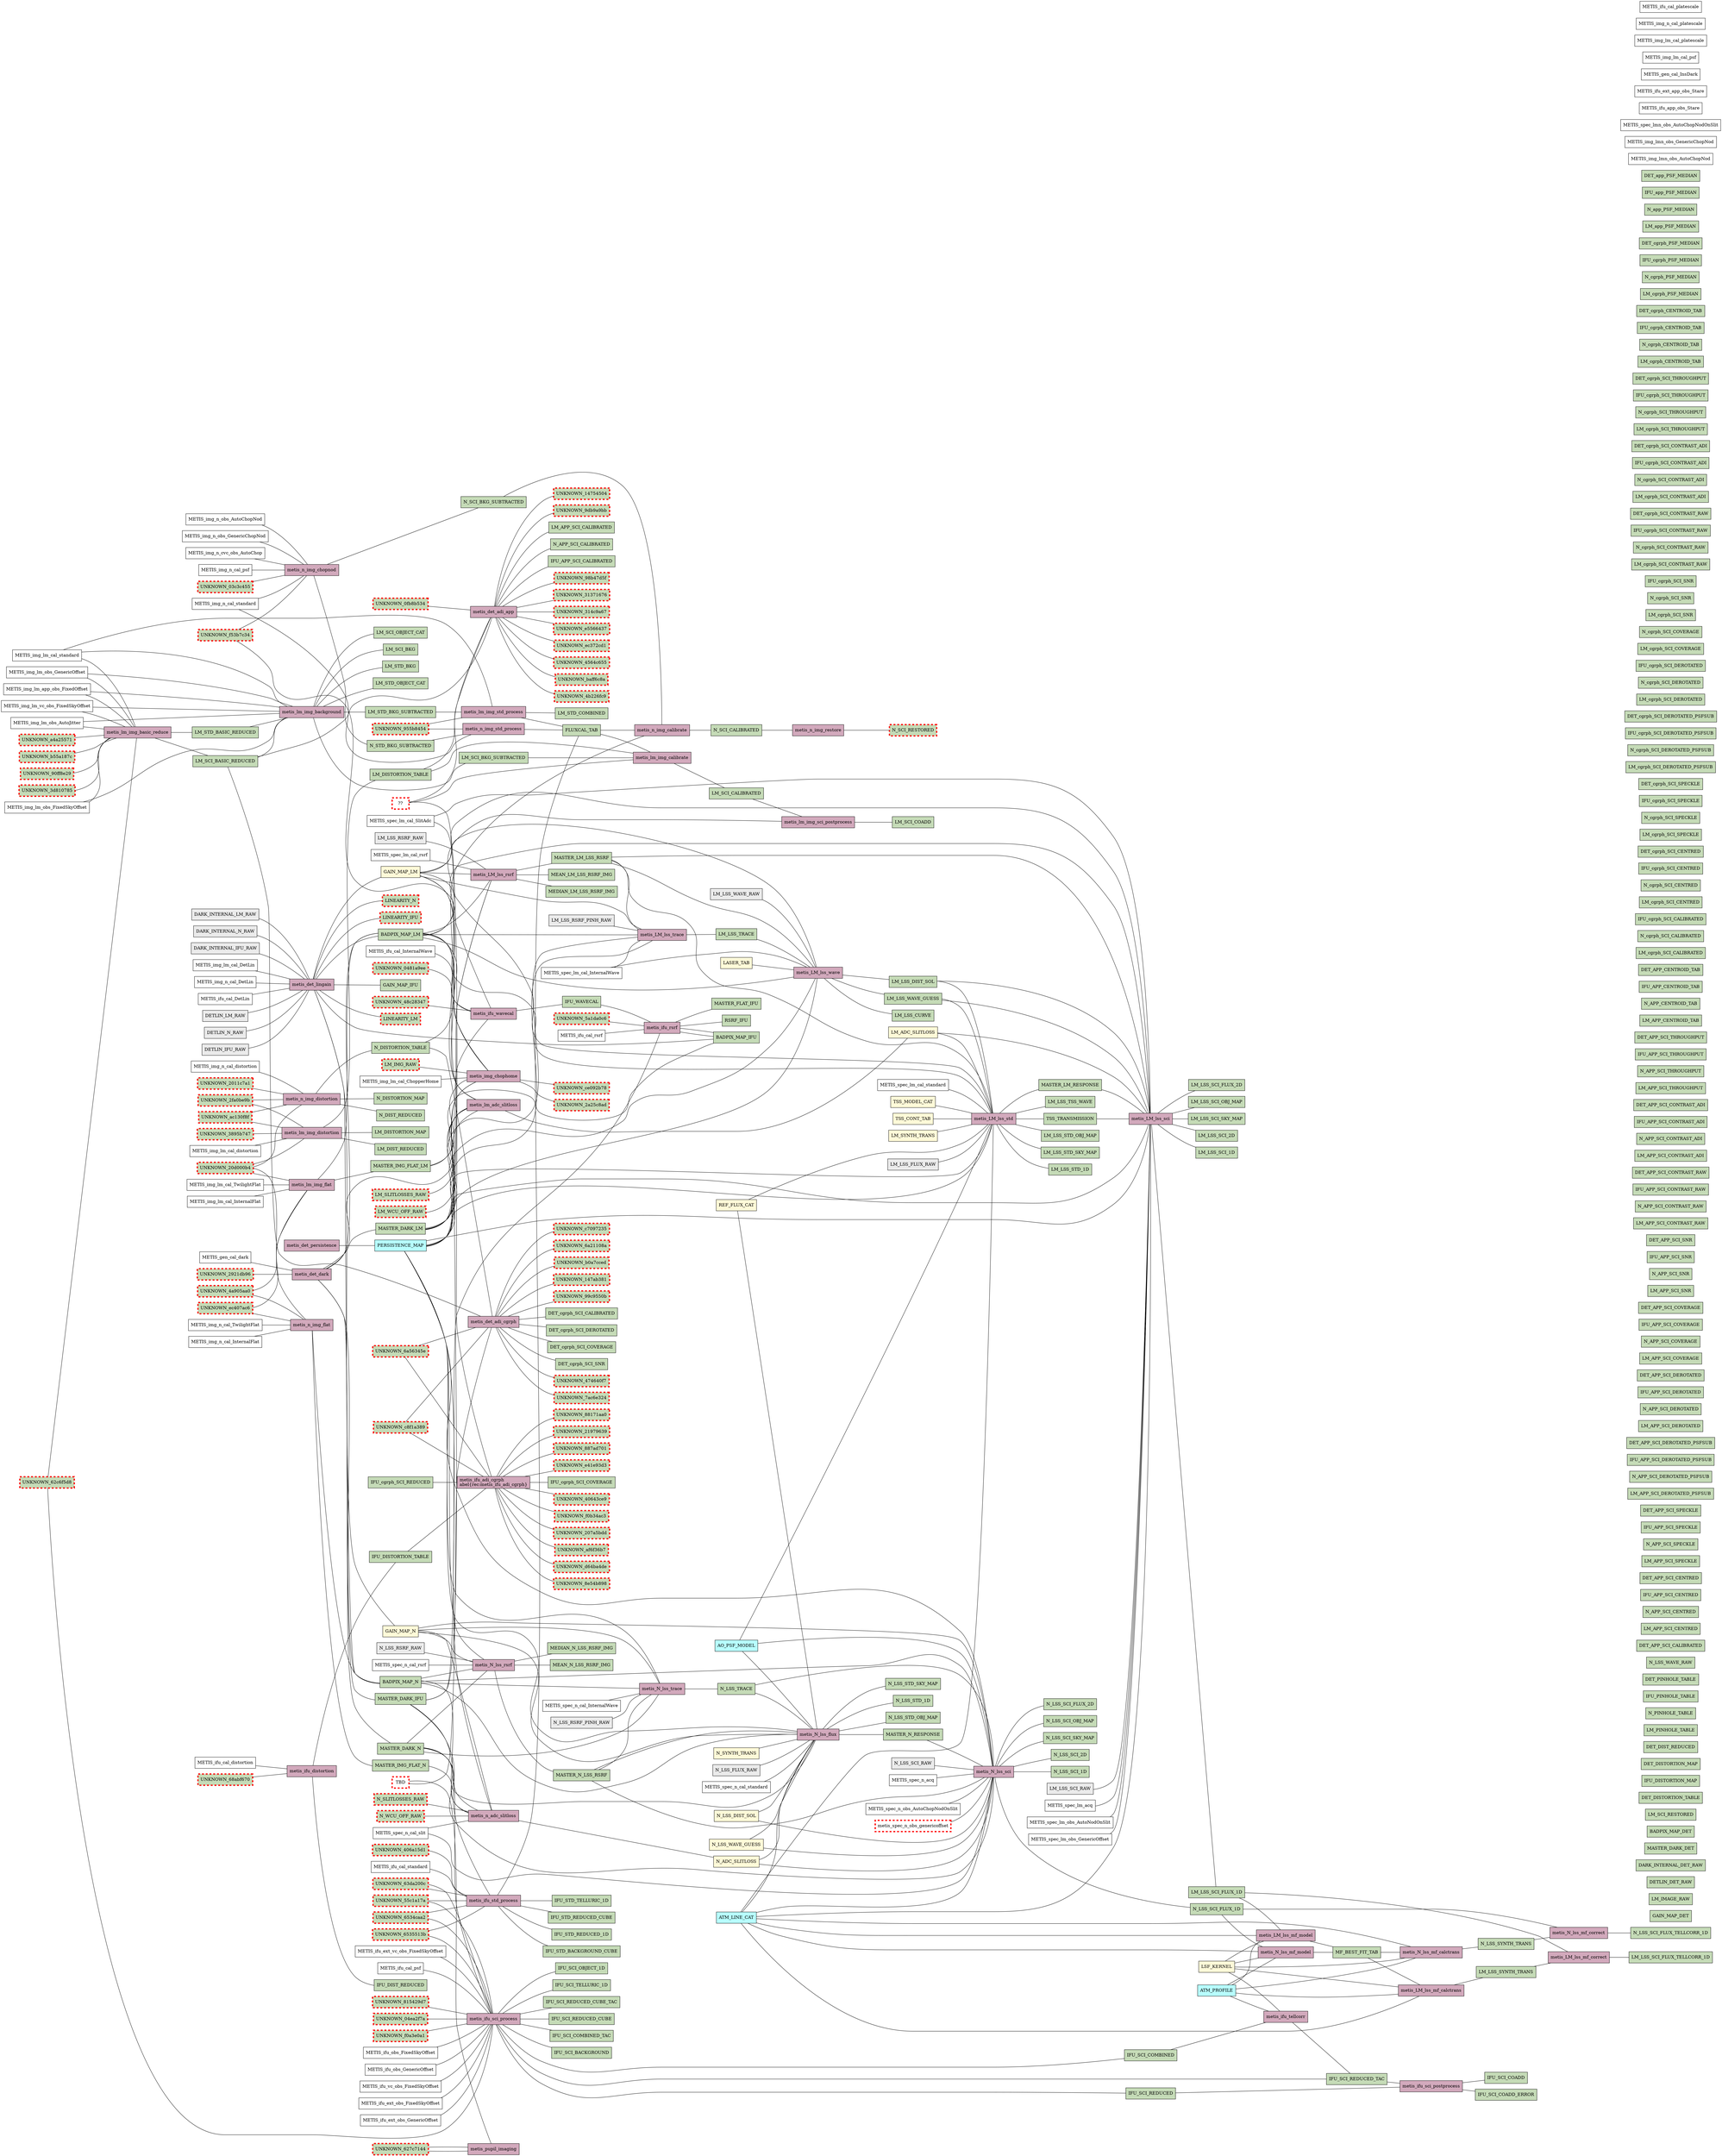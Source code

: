 graph METISDPS {

    rankdir=RL

   "metis_det_adi_cgrph" [shape=box, fillcolor="#d2a9bc", style=filled, label="metis_det_adi_cgrph"];
   "metis_det_adi_app" [shape=box, fillcolor="#d2a9bc", style=filled, label="metis_det_adi_app"];
   "metis_ifu_adi_cgrph\label{rec:metis_ifu_adi_cgrph}" [shape=box, fillcolor="#d2a9bc", style=filled, label="metis_ifu_adi_cgrph\label{rec:metis_ifu_adi_cgrph}"];
   "metis_ifu_wavecal" [shape=box, fillcolor="#d2a9bc", style=filled, label="metis_ifu_wavecal"];
   "metis_ifu_rsrf" [shape=box, fillcolor="#d2a9bc", style=filled, label="metis_ifu_rsrf"];
   "metis_ifu_std_process" [shape=box, fillcolor="#d2a9bc", style=filled, label="metis_ifu_std_process"];
   "metis_ifu_sci_process" [shape=box, fillcolor="#d2a9bc", style=filled, label="metis_ifu_sci_process"];
   "metis_ifu_tellcorr" [shape=box, fillcolor="#d2a9bc", style=filled, label="metis_ifu_tellcorr"];
   "metis_ifu_sci_postprocess" [shape=box, fillcolor="#d2a9bc", style=filled, label="metis_ifu_sci_postprocess"];
   "metis_ifu_distortion" [shape=box, fillcolor="#d2a9bc", style=filled, label="metis_ifu_distortion"];
   "metis_n_img_flat" [shape=box, fillcolor="#d2a9bc", style=filled, label="metis_n_img_flat"];
   "metis_n_img_chopnod" [shape=box, fillcolor="#d2a9bc", style=filled, label="metis_n_img_chopnod"];
   "metis_n_img_std_process" [shape=box, fillcolor="#d2a9bc", style=filled, label="metis_n_img_std_process"];
   "metis_n_img_calibrate" [shape=box, fillcolor="#d2a9bc", style=filled, label="metis_n_img_calibrate"];
   "metis_n_img_restore" [shape=box, fillcolor="#d2a9bc", style=filled, label="metis_n_img_restore"];
   "metis_n_img_distortion" [shape=box, fillcolor="#d2a9bc", style=filled, label="metis_n_img_distortion"];
   "metis_n_lss_rsrf" [shape=box, fillcolor="#d2a9bc", style=filled, label="metis_N_lss_rsrf"];
   "metis_n_lss_trace" [shape=box, fillcolor="#d2a9bc", style=filled, label="metis_N_lss_trace"];
   "metis_n_lss_flux" [shape=box, fillcolor="#d2a9bc", style=filled, label="metis_N_lss_flux"];
   "metis_n_lss_sci" [shape=box, fillcolor="#d2a9bc", style=filled, label="metis_N_lss_sci"];
   "metis_n_lss_mf_model" [shape=box, fillcolor="#d2a9bc", style=filled, label="metis_N_lss_mf_model"];
   "metis_n_lss_mf_calctrans" [shape=box, fillcolor="#d2a9bc", style=filled, label="metis_N_lss_mf_calctrans"];
   "metis_n_lss_mf_correct" [shape=box, fillcolor="#d2a9bc", style=filled, label="metis_N_lss_mf_correct"];
   "metis_pupil_imaging" [shape=box, fillcolor="#d2a9bc", style=filled, label="metis_pupil_imaging"];
   "metis_img_chophome" [shape=box, fillcolor="#d2a9bc", style=filled, label="metis_img_chophome"];
   "metis_lm_adc_slitloss" [shape=box, fillcolor="#d2a9bc", style=filled, label="metis_lm_adc_slitloss"];
   "metis_n_adc_slitloss" [shape=box, fillcolor="#d2a9bc", style=filled, label="metis_n_adc_slitloss"];
   "metis_lm_img_flat" [shape=box, fillcolor="#d2a9bc", style=filled, label="metis_lm_img_flat"];
   "metis_lm_img_basic_reduce" [shape=box, fillcolor="#d2a9bc", style=filled, label="metis_lm_img_basic_reduce"];
   "metis_lm_img_background" [shape=box, fillcolor="#d2a9bc", style=filled, label="metis_lm_img_background"];
   "metis_lm_img_std_process" [shape=box, fillcolor="#d2a9bc", style=filled, label="metis_lm_img_std_process"];
   "metis_lm_img_calibrate" [shape=box, fillcolor="#d2a9bc", style=filled, label="metis_lm_img_calibrate"];
   "metis_lm_img_sci_postprocess" [shape=box, fillcolor="#d2a9bc", style=filled, label="metis_lm_img_sci_postprocess"];
   "metis_lm_img_distortion" [shape=box, fillcolor="#d2a9bc", style=filled, label="metis_lm_img_distortion"];
   "metis_lm_lss_rsrf" [shape=box, fillcolor="#d2a9bc", style=filled, label="metis_LM_lss_rsrf"];
   "metis_lm_lss_trace" [shape=box, fillcolor="#d2a9bc", style=filled, label="metis_LM_lss_trace"];
   "metis_lm_lss_wave" [shape=box, fillcolor="#d2a9bc", style=filled, label="metis_LM_lss_wave"];
   "metis_lm_lss_std" [shape=box, fillcolor="#d2a9bc", style=filled, label="metis_LM_lss_std"];
   "metis_lm_lss_sci" [shape=box, fillcolor="#d2a9bc", style=filled, label="metis_LM_lss_sci"];
   "metis_lm_lss_mf_model" [shape=box, fillcolor="#d2a9bc", style=filled, label="metis_LM_lss_mf_model"];
   "metis_lm_lss_mf_calctrans" [shape=box, fillcolor="#d2a9bc", style=filled, label="metis_LM_lss_mf_calctrans"];
   "metis_lm_lss_mf_correct" [shape=box, fillcolor="#d2a9bc", style=filled, label="metis_LM_lss_mf_correct"];
   "metis_det_lingain" [shape=box, fillcolor="#d2a9bc", style=filled, label="metis_det_lingain"];
   "metis_det_dark" [shape=box, fillcolor="#d2a9bc", style=filled, label="metis_det_dark"];
   "metis_det_persistence" [shape=box, fillcolor="#d2a9bc", style=filled, label="metis_det_persistence"];
   "persistence_map" [shape=box, fillcolor="#b7ffff", style=filled, label="PERSISTENCE_MAP"];
   "gain_map_lm" [shape=box, fillcolor="#fffad8", style=filled, label="GAIN_MAP_LM"];
   "gain_map_n" [shape=box, fillcolor="#fffad8", style=filled, label="GAIN_MAP_N"];
   "gain_map_ifu" [shape=box, fillcolor="#c5dbb7", style=filled, label="GAIN_MAP_IFU"];
   "gain_map_det" [shape=box, fillcolor="#c5dbb7", style=filled, label="GAIN_MAP_DET"];
   "atm_line_cat" [shape=box, fillcolor="#b7ffff", style=filled, label="ATM_LINE_CAT"];
   "ao_psf_model" [shape=box, fillcolor="#b7ffff", style=filled, label="AO_PSF_MODEL"];
   "atm_profile" [shape=box, fillcolor="#b7ffff", style=filled, label="ATM_PROFILE"];
   "laser_tab" [shape=box, fillcolor="#fffad8", style=filled, label="LASER_TAB"];
   "tss_model_cat" [shape=box, fillcolor="#fffad8", style=filled, label="TSS_MODEL_CAT"];
   "tss_cont_tab" [shape=box, fillcolor="#fffad8", style=filled, label="TSS_CONT_TAB"];
   "ref_flux_cat" [shape=box, fillcolor="#fffad8", style=filled, label="REF_FLUX_CAT"];
   "lm_adc_slitloss" [shape=box, fillcolor="#fffad8", style=filled, label="LM_ADC_SLITLOSS"];
   "n_adc_slitloss" [shape=box, fillcolor="#fffad8", style=filled, label="N_ADC_SLITLOSS"];
   "lsf_kernel" [shape=box, fillcolor="#fffad8", style=filled, label="LSF_KERNEL"];
   "n_lss_dist_sol" [shape=box, fillcolor="#fffad8", style=filled, label="N_LSS_DIST_SOL"];
   "n_lss_wave_guess" [shape=box, fillcolor="#fffad8", style=filled, label="N_LSS_WAVE_GUESS"];
   "lm_synth_trans" [shape=box, fillcolor="#fffad8", style=filled, label="LM_SYNTH_TRANS"];
   "n_synth_trans" [shape=box, fillcolor="#fffad8", style=filled, label="N_SYNTH_TRANS"];
   "ifu_sci_reduced_tac" [shape=box, fillcolor="#c5dbb7", style=filled, label="IFU_SCI_REDUCED_TAC"];
   "master_flat_ifu" [shape=box, fillcolor="#c5dbb7", style=filled, label="MASTER_FLAT_IFU"];
   "ifu_wavecal" [shape=box, fillcolor="#c5dbb7", style=filled, label="IFU_WAVECAL"];
   "ifu_sci_combined" [shape=box, fillcolor="#c5dbb7", style=filled, label="IFU_SCI_COMBINED"];
   "rsrf_ifu" [shape=box, fillcolor="#c5dbb7", style=filled, label="RSRF_IFU"];
   "ifu_std_telluric_1d" [shape=box, fillcolor="#c5dbb7", style=filled, label="IFU_STD_TELLURIC_1D"];
   "ifu_std_reduced_cube" [shape=box, fillcolor="#c5dbb7", style=filled, label="IFU_STD_REDUCED_CUBE"];
   "ifu_std_reduced_1d" [shape=box, fillcolor="#c5dbb7", style=filled, label="IFU_STD_REDUCED_1D"];
   "ifu_std_background_cube" [shape=box, fillcolor="#c5dbb7", style=filled, label="IFU_STD_BACKGROUND_CUBE"];
   "ifu_sci_telluric_1d" [shape=box, fillcolor="#c5dbb7", style=filled, label="IFU_SCI_TELLURIC_1D"];
   "ifu_sci_reduced_cube_tac" [shape=box, fillcolor="#c5dbb7", style=filled, label="IFU_SCI_REDUCED_CUBE_TAC"];
   "ifu_sci_reduced_cube" [shape=box, fillcolor="#c5dbb7", style=filled, label="IFU_SCI_REDUCED_CUBE"];
   "ifu_sci_reduced" [shape=box, fillcolor="#c5dbb7", style=filled, label="IFU_SCI_REDUCED"];
   "ifu_sci_object_1d" [shape=box, fillcolor="#c5dbb7", style=filled, label="IFU_SCI_OBJECT_1D"];
   "ifu_sci_combined_tac" [shape=box, fillcolor="#c5dbb7", style=filled, label="IFU_SCI_COMBINED_TAC"];
   "ifu_sci_coadd_error" [shape=box, fillcolor="#c5dbb7", style=filled, label="IFU_SCI_COADD_ERROR"];
   "ifu_sci_coadd" [shape=box, fillcolor="#c5dbb7", style=filled, label="IFU_SCI_COADD"];
   "ifu_sci_background" [shape=box, fillcolor="#c5dbb7", style=filled, label="IFU_SCI_BACKGROUND"];
   "ifu_dist_reduced" [shape=box, fillcolor="#c5dbb7", style=filled, label="IFU_DIST_REDUCED"];
   "lm_image_raw" [shape=box, fillcolor="#c5dbb7", style=filled, label="LM_IMAGE_RAW"];
   "detlin_lm_raw" [shape=box, fillcolor="#ebebeb", style=filled, label="DETLIN_LM_RAW"];
   "detlin_n_raw" [shape=box, fillcolor="#ebebeb", style=filled, label="DETLIN_N_RAW"];
   "detlin_ifu_raw" [shape=box, fillcolor="#ebebeb", style=filled, label="DETLIN_IFU_RAW"];
   "detlin_det_raw" [shape=box, fillcolor="#c5dbb7", style=filled, label="DETLIN_DET_RAW"];
   "dark_internal_lm_raw" [shape=box, fillcolor="#ebebeb", style=filled, label="DARK_INTERNAL_LM_RAW"];
   "dark_internal_n_raw" [shape=box, fillcolor="#ebebeb", style=filled, label="DARK_INTERNAL_N_RAW"];
   "dark_internal_ifu_raw" [shape=box, fillcolor="#ebebeb", style=filled, label="DARK_INTERNAL_IFU_RAW"];
   "dark_internal_det_raw" [shape=box, fillcolor="#c5dbb7", style=filled, label="DARK_INTERNAL_DET_RAW"];
   "master_dark_lm" [shape=box, fillcolor="#c5dbb7", style=filled, label="MASTER_DARK_LM"];
   "master_dark_n" [shape=box, fillcolor="#c5dbb7", style=filled, label="MASTER_DARK_N"];
   "master_dark_ifu" [shape=box, fillcolor="#c5dbb7", style=filled, label="MASTER_DARK_IFU"];
   "master_dark_det" [shape=box, fillcolor="#c5dbb7", style=filled, label="MASTER_DARK_DET"];
   "master_img_flat_lm" [shape=box, fillcolor="#c5dbb7", style=filled, label="MASTER_IMG_FLAT_LM"];
   "master_img_flat_n" [shape=box, fillcolor="#c5dbb7", style=filled, label="MASTER_IMG_FLAT_N"];
   "badpix_map_lm" [shape=box, fillcolor="#c5dbb7", style=filled, label="BADPIX_MAP_LM"];
   "badpix_map_n" [shape=box, fillcolor="#c5dbb7", style=filled, label="BADPIX_MAP_N"];
   "badpix_map_ifu" [shape=box, fillcolor="#c5dbb7", style=filled, label="BADPIX_MAP_IFU"];
   "badpix_map_det" [shape=box, fillcolor="#c5dbb7", style=filled, label="BADPIX_MAP_DET"];
   "lm_sci_basic_reduced" [shape=box, fillcolor="#c5dbb7", style=filled, label="LM_SCI_BASIC_REDUCED"];
   "lm_std_basic_reduced" [shape=box, fillcolor="#c5dbb7", style=filled, label="LM_STD_BASIC_REDUCED"];
   "lm_sci_bkg" [shape=box, fillcolor="#c5dbb7", style=filled, label="LM_SCI_BKG"];
   "lm_std_bkg" [shape=box, fillcolor="#c5dbb7", style=filled, label="LM_STD_BKG"];
   "lm_sci_bkg_subtracted" [shape=box, fillcolor="#c5dbb7", style=filled, label="LM_SCI_BKG_SUBTRACTED"];
   "lm_std_bkg_subtracted" [shape=box, fillcolor="#c5dbb7", style=filled, label="LM_STD_BKG_SUBTRACTED"];
   "n_sci_bkg_subtracted" [shape=box, fillcolor="#c5dbb7", style=filled, label="N_SCI_BKG_SUBTRACTED"];
   "n_std_bkg_subtracted" [shape=box, fillcolor="#c5dbb7", style=filled, label="N_STD_BKG_SUBTRACTED"];
   "lm_std_object_cat" [shape=box, fillcolor="#c5dbb7", style=filled, label="LM_STD_OBJECT_CAT"];
   "lm_sci_object_cat" [shape=box, fillcolor="#c5dbb7", style=filled, label="LM_SCI_OBJECT_CAT"];
   "lm_sci_calibrated" [shape=box, fillcolor="#c5dbb7", style=filled, label="LM_SCI_CALIBRATED"];
   "n_sci_calibrated" [shape=box, fillcolor="#c5dbb7", style=filled, label="N_SCI_CALIBRATED"];
   "lm_sci_coadd" [shape=box, fillcolor="#c5dbb7", style=filled, label="LM_SCI_COADD"];
   "lm_sci_restored" [shape=box, fillcolor="#c5dbb7", style=filled, label="LM_SCI_RESTORED"];
   "lm_distortion_table" [shape=box, fillcolor="#c5dbb7", style=filled, label="LM_DISTORTION_TABLE"];
   "n_distortion_table" [shape=box, fillcolor="#c5dbb7", style=filled, label="N_DISTORTION_TABLE"];
   "ifu_distortion_table" [shape=box, fillcolor="#c5dbb7", style=filled, label="IFU_DISTORTION_TABLE"];
   "det_distortion_table" [shape=box, fillcolor="#c5dbb7", style=filled, label="DET_DISTORTION_TABLE"];
   "lm_distortion_map" [shape=box, fillcolor="#c5dbb7", style=filled, label="LM_DISTORTION_MAP"];
   "n_distortion_map" [shape=box, fillcolor="#c5dbb7", style=filled, label="N_DISTORTION_MAP"];
   "ifu_distortion_map" [shape=box, fillcolor="#c5dbb7", style=filled, label="IFU_DISTORTION_MAP"];
   "det_distortion_map" [shape=box, fillcolor="#c5dbb7", style=filled, label="DET_DISTORTION_MAP"];
   "lm_dist_reduced" [shape=box, fillcolor="#c5dbb7", style=filled, label="LM_DIST_REDUCED"];
   "n_dist_reduced" [shape=box, fillcolor="#c5dbb7", style=filled, label="N_DIST_REDUCED"];
   "det_dist_reduced" [shape=box, fillcolor="#c5dbb7", style=filled, label="DET_DIST_REDUCED"];
   "fluxcal_tab" [shape=box, fillcolor="#c5dbb7", style=filled, label="FLUXCAL_TAB"];
   "lm_std_combined" [shape=box, fillcolor="#c5dbb7", style=filled, label="LM_STD_COMBINED"];
   "lm_pinhole_table" [shape=box, fillcolor="#c5dbb7", style=filled, label="LM_PINHOLE_TABLE"];
   "n_pinhole_table" [shape=box, fillcolor="#c5dbb7", style=filled, label="N_PINHOLE_TABLE"];
   "ifu_pinhole_table" [shape=box, fillcolor="#c5dbb7", style=filled, label="IFU_PINHOLE_TABLE"];
   "det_pinhole_table" [shape=box, fillcolor="#c5dbb7", style=filled, label="DET_PINHOLE_TABLE"];
   "lm_lss_rsrf_raw" [shape=box, fillcolor="#ebebeb", style=filled, label="LM_LSS_RSRF_RAW"];
   "lm_lss_rsrf_pinh_raw" [shape=box, fillcolor="#ebebeb", style=filled, label="LM_LSS_RSRF_PINH_RAW"];
   "lm_lss_wave_raw" [shape=box, fillcolor="#ebebeb", style=filled, label="LM_LSS_WAVE_RAW"];
   "lm_lss_flux_raw" [shape=box, fillcolor="#ebebeb", style=filled, label="LM_LSS_FLUX_RAW"];
   "lm_lss_sci_raw" [shape=box, fillcolor="#ebebeb", style=filled, label="LM_LSS_SCI_RAW"];
   "n_lss_rsrf_raw" [shape=box, fillcolor="#ebebeb", style=filled, label="N_LSS_RSRF_RAW"];
   "n_lss_wave_raw" [shape=box, fillcolor="#c5dbb7", style=filled, label="N_LSS_WAVE_RAW"];
   "n_lss_rsrf_pinh_raw" [shape=box, fillcolor="#ebebeb", style=filled, label="N_LSS_RSRF_PINH_RAW"];
   "n_lss_flux_raw" [shape=box, fillcolor="#ebebeb", style=filled, label="N_LSS_FLUX_RAW"];
   "n_lss_sci_raw" [shape=box, fillcolor="#ebebeb", style=filled, label="N_LSS_SCI_RAW"];
   "master_lm_lss_rsrf" [shape=box, fillcolor="#c5dbb7", style=filled, label="MASTER_LM_LSS_RSRF"];
   "median_lm_lss_rsrf_img" [shape=box, fillcolor="#c5dbb7", style=filled, label="MEDIAN_LM_LSS_RSRF_IMG"];
   "mean_lm_lss_rsrf_img" [shape=box, fillcolor="#c5dbb7", style=filled, label="MEAN_LM_LSS_RSRF_IMG"];
   "master_n_lss_rsrf" [shape=box, fillcolor="#c5dbb7", style=filled, label="MASTER_N_LSS_RSRF"];
   "median_n_lss_rsrf_img" [shape=box, fillcolor="#c5dbb7", style=filled, label="MEDIAN_N_LSS_RSRF_IMG"];
   "mean_n_lss_rsrf_img" [shape=box, fillcolor="#c5dbb7", style=filled, label="MEAN_N_LSS_RSRF_IMG"];
   "lm_lss_trace" [shape=box, fillcolor="#c5dbb7", style=filled, label="LM_LSS_TRACE"];
   "n_lss_trace" [shape=box, fillcolor="#c5dbb7", style=filled, label="N_LSS_TRACE"];
   "lm_lss_curve" [shape=box, fillcolor="#c5dbb7", style=filled, label="LM_LSS_CURVE"];
   "lm_lss_dist_sol" [shape=box, fillcolor="#c5dbb7", style=filled, label="LM_LSS_DIST_SOL"];
   "lm_lss_wave_guess" [shape=box, fillcolor="#c5dbb7", style=filled, label="LM_LSS_WAVE_GUESS"];
   "lm_lss_std_obj_map" [shape=box, fillcolor="#c5dbb7", style=filled, label="LM_LSS_STD_OBJ_MAP"];
   "lm_lss_std_sky_map" [shape=box, fillcolor="#c5dbb7", style=filled, label="LM_LSS_STD_SKY_MAP"];
   "lm_lss_std_1d" [shape=box, fillcolor="#c5dbb7", style=filled, label="LM_LSS_STD_1D"];
   "n_lss_std_obj_map" [shape=box, fillcolor="#c5dbb7", style=filled, label="N_LSS_STD_OBJ_MAP"];
   "n_lss_std_sky_map" [shape=box, fillcolor="#c5dbb7", style=filled, label="N_LSS_STD_SKY_MAP"];
   "n_lss_std_1d" [shape=box, fillcolor="#c5dbb7", style=filled, label="N_LSS_STD_1D"];
   "lm_lss_sci_obj_map" [shape=box, fillcolor="#c5dbb7", style=filled, label="LM_LSS_SCI_OBJ_MAP"];
   "lm_lss_sci_sky_map" [shape=box, fillcolor="#c5dbb7", style=filled, label="LM_LSS_SCI_SKY_MAP"];
   "lm_lss_sci_2d" [shape=box, fillcolor="#c5dbb7", style=filled, label="LM_LSS_SCI_2D"];
   "lm_lss_sci_1d" [shape=box, fillcolor="#c5dbb7", style=filled, label="LM_LSS_SCI_1D"];
   "n_lss_sci_obj_map" [shape=box, fillcolor="#c5dbb7", style=filled, label="N_LSS_SCI_OBJ_MAP"];
   "n_lss_sci_sky_map" [shape=box, fillcolor="#c5dbb7", style=filled, label="N_LSS_SCI_SKY_MAP"];
   "n_lss_sci_2d" [shape=box, fillcolor="#c5dbb7", style=filled, label="N_LSS_SCI_2D"];
   "n_lss_sci_1d" [shape=box, fillcolor="#c5dbb7", style=filled, label="N_LSS_SCI_1D"];
   "tss_transmission" [shape=box, fillcolor="#c5dbb7", style=filled, label="TSS_TRANSMISSION"];
   "master_lm_response" [shape=box, fillcolor="#c5dbb7", style=filled, label="MASTER_LM_RESPONSE"];
   "master_n_response" [shape=box, fillcolor="#c5dbb7", style=filled, label="MASTER_N_RESPONSE"];
   "mf_best_fit_tab" [shape=box, fillcolor="#c5dbb7", style=filled, label="MF_BEST_FIT_TAB"];
   "lm_lss_synth_trans" [shape=box, fillcolor="#c5dbb7", style=filled, label="LM_LSS_SYNTH_TRANS"];
   "n_lss_synth_trans" [shape=box, fillcolor="#c5dbb7", style=filled, label="N_LSS_SYNTH_TRANS"];
   "lm_lss_sci_flux_2d" [shape=box, fillcolor="#c5dbb7", style=filled, label="LM_LSS_SCI_FLUX_2D"];
   "n_lss_sci_flux_2d" [shape=box, fillcolor="#c5dbb7", style=filled, label="N_LSS_SCI_FLUX_2D"];
   "lm_lss_sci_flux_1d" [shape=box, fillcolor="#c5dbb7", style=filled, label="LM_LSS_SCI_FLUX_1D"];
   "n_lss_sci_flux_1d" [shape=box, fillcolor="#c5dbb7", style=filled, label="N_LSS_SCI_FLUX_1D"];
   "lm_lss_tss_wave" [shape=box, fillcolor="#c5dbb7", style=filled, label="LM_LSS_TSS_WAVE"];
   "lm_lss_sci_flux_tellcorr_1d" [shape=box, fillcolor="#c5dbb7", style=filled, label="LM_LSS_SCI_FLUX_TELLCORR_1D"];
   "n_lss_sci_flux_tellcorr_1d" [shape=box, fillcolor="#c5dbb7", style=filled, label="N_LSS_SCI_FLUX_TELLCORR_1D"];
   "lm_app_sci_calibrated" [shape=box, fillcolor="#c5dbb7", style=filled, label="LM_APP_SCI_CALIBRATED"];
   "n_app_sci_calibrated" [shape=box, fillcolor="#c5dbb7", style=filled, label="N_APP_SCI_CALIBRATED"];
   "ifu_app_sci_calibrated" [shape=box, fillcolor="#c5dbb7", style=filled, label="IFU_APP_SCI_CALIBRATED"];
   "det_app_sci_calibrated" [shape=box, fillcolor="#c5dbb7", style=filled, label="DET_APP_SCI_CALIBRATED"];
   "lm_app_sci_centred" [shape=box, fillcolor="#c5dbb7", style=filled, label="LM_APP_SCI_CENTRED"];
   "n_app_sci_centred" [shape=box, fillcolor="#c5dbb7", style=filled, label="N_APP_SCI_CENTRED"];
   "ifu_app_sci_centred" [shape=box, fillcolor="#c5dbb7", style=filled, label="IFU_APP_SCI_CENTRED"];
   "det_app_sci_centred" [shape=box, fillcolor="#c5dbb7", style=filled, label="DET_APP_SCI_CENTRED"];
   "lm_app_sci_speckle" [shape=box, fillcolor="#c5dbb7", style=filled, label="LM_APP_SCI_SPECKLE"];
   "n_app_sci_speckle" [shape=box, fillcolor="#c5dbb7", style=filled, label="N_APP_SCI_SPECKLE"];
   "ifu_app_sci_speckle" [shape=box, fillcolor="#c5dbb7", style=filled, label="IFU_APP_SCI_SPECKLE"];
   "det_app_sci_speckle" [shape=box, fillcolor="#c5dbb7", style=filled, label="DET_APP_SCI_SPECKLE"];
   "lm_app_sci_derotated_psfsub" [shape=box, fillcolor="#c5dbb7", style=filled, label="LM_APP_SCI_DEROTATED_PSFSUB"];
   "n_app_sci_derotated_psfsub" [shape=box, fillcolor="#c5dbb7", style=filled, label="N_APP_SCI_DEROTATED_PSFSUB"];
   "ifu_app_sci_derotated_psfsub" [shape=box, fillcolor="#c5dbb7", style=filled, label="IFU_APP_SCI_DEROTATED_PSFSUB"];
   "det_app_sci_derotated_psfsub" [shape=box, fillcolor="#c5dbb7", style=filled, label="DET_APP_SCI_DEROTATED_PSFSUB"];
   "lm_app_sci_derotated" [shape=box, fillcolor="#c5dbb7", style=filled, label="LM_APP_SCI_DEROTATED"];
   "n_app_sci_derotated" [shape=box, fillcolor="#c5dbb7", style=filled, label="N_APP_SCI_DEROTATED"];
   "ifu_app_sci_derotated" [shape=box, fillcolor="#c5dbb7", style=filled, label="IFU_APP_SCI_DEROTATED"];
   "det_app_sci_derotated" [shape=box, fillcolor="#c5dbb7", style=filled, label="DET_APP_SCI_DEROTATED"];
   "lm_app_sci_coverage" [shape=box, fillcolor="#c5dbb7", style=filled, label="LM_APP_SCI_COVERAGE"];
   "n_app_sci_coverage" [shape=box, fillcolor="#c5dbb7", style=filled, label="N_APP_SCI_COVERAGE"];
   "ifu_app_sci_coverage" [shape=box, fillcolor="#c5dbb7", style=filled, label="IFU_APP_SCI_COVERAGE"];
   "det_app_sci_coverage" [shape=box, fillcolor="#c5dbb7", style=filled, label="DET_APP_SCI_COVERAGE"];
   "lm_app_sci_snr" [shape=box, fillcolor="#c5dbb7", style=filled, label="LM_APP_SCI_SNR"];
   "n_app_sci_snr" [shape=box, fillcolor="#c5dbb7", style=filled, label="N_APP_SCI_SNR"];
   "ifu_app_sci_snr" [shape=box, fillcolor="#c5dbb7", style=filled, label="IFU_APP_SCI_SNR"];
   "det_app_sci_snr" [shape=box, fillcolor="#c5dbb7", style=filled, label="DET_APP_SCI_SNR"];
   "lm_app_sci_contrast_raw" [shape=box, fillcolor="#c5dbb7", style=filled, label="LM_APP_SCI_CONTRAST_RAW"];
   "n_app_sci_contrast_raw" [shape=box, fillcolor="#c5dbb7", style=filled, label="N_APP_SCI_CONTRAST_RAW"];
   "ifu_app_sci_contrast_raw" [shape=box, fillcolor="#c5dbb7", style=filled, label="IFU_APP_SCI_CONTRAST_RAW"];
   "det_app_sci_contrast_raw" [shape=box, fillcolor="#c5dbb7", style=filled, label="DET_APP_SCI_CONTRAST_RAW"];
   "lm_app_sci_contrast_adi" [shape=box, fillcolor="#c5dbb7", style=filled, label="LM_APP_SCI_CONTRAST_ADI"];
   "n_app_sci_contrast_adi" [shape=box, fillcolor="#c5dbb7", style=filled, label="N_APP_SCI_CONTRAST_ADI"];
   "ifu_app_sci_contrast_adi" [shape=box, fillcolor="#c5dbb7", style=filled, label="IFU_APP_SCI_CONTRAST_ADI"];
   "det_app_sci_contrast_adi" [shape=box, fillcolor="#c5dbb7", style=filled, label="DET_APP_SCI_CONTRAST_ADI"];
   "lm_app_sci_throughput" [shape=box, fillcolor="#c5dbb7", style=filled, label="LM_APP_SCI_THROUGHPUT"];
   "n_app_sci_throughput" [shape=box, fillcolor="#c5dbb7", style=filled, label="N_APP_SCI_THROUGHPUT"];
   "ifu_app_sci_throughput" [shape=box, fillcolor="#c5dbb7", style=filled, label="IFU_APP_SCI_THROUGHPUT"];
   "det_app_sci_throughput" [shape=box, fillcolor="#c5dbb7", style=filled, label="DET_APP_SCI_THROUGHPUT"];
   "lm_app_centroid_tab" [shape=box, fillcolor="#c5dbb7", style=filled, label="LM_APP_CENTROID_TAB"];
   "n_app_centroid_tab" [shape=box, fillcolor="#c5dbb7", style=filled, label="N_APP_CENTROID_TAB"];
   "ifu_app_centroid_tab" [shape=box, fillcolor="#c5dbb7", style=filled, label="IFU_APP_CENTROID_TAB"];
   "det_app_centroid_tab" [shape=box, fillcolor="#c5dbb7", style=filled, label="DET_APP_CENTROID_TAB"];
   "lm_cgrph_sci_calibrated" [shape=box, fillcolor="#c5dbb7", style=filled, label="LM_cgrph_SCI_CALIBRATED"];
   "n_cgrph_sci_calibrated" [shape=box, fillcolor="#c5dbb7", style=filled, label="N_cgrph_SCI_CALIBRATED"];
   "ifu_cgrph_sci_calibrated" [shape=box, fillcolor="#c5dbb7", style=filled, label="IFU_cgrph_SCI_CALIBRATED"];
   "det_cgrph_sci_calibrated" [shape=box, fillcolor="#c5dbb7", style=filled, label="DET_cgrph_SCI_CALIBRATED"];
   "lm_cgrph_sci_centred" [shape=box, fillcolor="#c5dbb7", style=filled, label="LM_cgrph_SCI_CENTRED"];
   "n_cgrph_sci_centred" [shape=box, fillcolor="#c5dbb7", style=filled, label="N_cgrph_SCI_CENTRED"];
   "ifu_cgrph_sci_centred" [shape=box, fillcolor="#c5dbb7", style=filled, label="IFU_cgrph_SCI_CENTRED"];
   "det_cgrph_sci_centred" [shape=box, fillcolor="#c5dbb7", style=filled, label="DET_cgrph_SCI_CENTRED"];
   "lm_cgrph_sci_speckle" [shape=box, fillcolor="#c5dbb7", style=filled, label="LM_cgrph_SCI_SPECKLE"];
   "n_cgrph_sci_speckle" [shape=box, fillcolor="#c5dbb7", style=filled, label="N_cgrph_SCI_SPECKLE"];
   "ifu_cgrph_sci_speckle" [shape=box, fillcolor="#c5dbb7", style=filled, label="IFU_cgrph_SCI_SPECKLE"];
   "det_cgrph_sci_speckle" [shape=box, fillcolor="#c5dbb7", style=filled, label="DET_cgrph_SCI_SPECKLE"];
   "lm_cgrph_sci_derotated_psfsub" [shape=box, fillcolor="#c5dbb7", style=filled, label="LM_cgrph_SCI_DEROTATED_PSFSUB"];
   "n_cgrph_sci_derotated_psfsub" [shape=box, fillcolor="#c5dbb7", style=filled, label="N_cgrph_SCI_DEROTATED_PSFSUB"];
   "ifu_cgrph_sci_derotated_psfsub" [shape=box, fillcolor="#c5dbb7", style=filled, label="IFU_cgrph_SCI_DEROTATED_PSFSUB"];
   "det_cgrph_sci_derotated_psfsub" [shape=box, fillcolor="#c5dbb7", style=filled, label="DET_cgrph_SCI_DEROTATED_PSFSUB"];
   "lm_cgrph_sci_derotated" [shape=box, fillcolor="#c5dbb7", style=filled, label="LM_cgrph_SCI_DEROTATED"];
   "n_cgrph_sci_derotated" [shape=box, fillcolor="#c5dbb7", style=filled, label="N_cgrph_SCI_DEROTATED"];
   "ifu_cgrph_sci_derotated" [shape=box, fillcolor="#c5dbb7", style=filled, label="IFU_cgrph_SCI_DEROTATED"];
   "det_cgrph_sci_derotated" [shape=box, fillcolor="#c5dbb7", style=filled, label="DET_cgrph_SCI_DEROTATED"];
   "lm_cgrph_sci_coverage" [shape=box, fillcolor="#c5dbb7", style=filled, label="LM_cgrph_SCI_COVERAGE"];
   "n_cgrph_sci_coverage" [shape=box, fillcolor="#c5dbb7", style=filled, label="N_cgrph_SCI_COVERAGE"];
   "ifu_cgrph_sci_coverage" [shape=box, fillcolor="#c5dbb7", style=filled, label="IFU_cgrph_SCI_COVERAGE"];
   "det_cgrph_sci_coverage" [shape=box, fillcolor="#c5dbb7", style=filled, label="DET_cgrph_SCI_COVERAGE"];
   "lm_cgrph_sci_snr" [shape=box, fillcolor="#c5dbb7", style=filled, label="LM_cgrph_SCI_SNR"];
   "n_cgrph_sci_snr" [shape=box, fillcolor="#c5dbb7", style=filled, label="N_cgrph_SCI_SNR"];
   "ifu_cgrph_sci_snr" [shape=box, fillcolor="#c5dbb7", style=filled, label="IFU_cgrph_SCI_SNR"];
   "det_cgrph_sci_snr" [shape=box, fillcolor="#c5dbb7", style=filled, label="DET_cgrph_SCI_SNR"];
   "lm_cgrph_sci_contrast_raw" [shape=box, fillcolor="#c5dbb7", style=filled, label="LM_cgrph_SCI_CONTRAST_RAW"];
   "n_cgrph_sci_contrast_raw" [shape=box, fillcolor="#c5dbb7", style=filled, label="N_cgrph_SCI_CONTRAST_RAW"];
   "ifu_cgrph_sci_contrast_raw" [shape=box, fillcolor="#c5dbb7", style=filled, label="IFU_cgrph_SCI_CONTRAST_RAW"];
   "det_cgrph_sci_contrast_raw" [shape=box, fillcolor="#c5dbb7", style=filled, label="DET_cgrph_SCI_CONTRAST_RAW"];
   "lm_cgrph_sci_contrast_adi" [shape=box, fillcolor="#c5dbb7", style=filled, label="LM_cgrph_SCI_CONTRAST_ADI"];
   "n_cgrph_sci_contrast_adi" [shape=box, fillcolor="#c5dbb7", style=filled, label="N_cgrph_SCI_CONTRAST_ADI"];
   "ifu_cgrph_sci_contrast_adi" [shape=box, fillcolor="#c5dbb7", style=filled, label="IFU_cgrph_SCI_CONTRAST_ADI"];
   "det_cgrph_sci_contrast_adi" [shape=box, fillcolor="#c5dbb7", style=filled, label="DET_cgrph_SCI_CONTRAST_ADI"];
   "lm_cgrph_sci_throughput" [shape=box, fillcolor="#c5dbb7", style=filled, label="LM_cgrph_SCI_THROUGHPUT"];
   "n_cgrph_sci_throughput" [shape=box, fillcolor="#c5dbb7", style=filled, label="N_cgrph_SCI_THROUGHPUT"];
   "ifu_cgrph_sci_throughput" [shape=box, fillcolor="#c5dbb7", style=filled, label="IFU_cgrph_SCI_THROUGHPUT"];
   "det_cgrph_sci_throughput" [shape=box, fillcolor="#c5dbb7", style=filled, label="DET_cgrph_SCI_THROUGHPUT"];
   "lm_cgrph_centroid_tab" [shape=box, fillcolor="#c5dbb7", style=filled, label="LM_cgrph_CENTROID_TAB"];
   "n_cgrph_centroid_tab" [shape=box, fillcolor="#c5dbb7", style=filled, label="N_cgrph_CENTROID_TAB"];
   "ifu_cgrph_centroid_tab" [shape=box, fillcolor="#c5dbb7", style=filled, label="IFU_cgrph_CENTROID_TAB"];
   "det_cgrph_centroid_tab" [shape=box, fillcolor="#c5dbb7", style=filled, label="DET_cgrph_CENTROID_TAB"];
   "ifu_cgrph_sci_reduced" [shape=box, fillcolor="#c5dbb7", style=filled, label="IFU_cgrph_SCI_REDUCED"];
   "lm_cgrph_psf_median" [shape=box, fillcolor="#c5dbb7", style=filled, label="LM_cgrph_PSF_MEDIAN"];
   "n_cgrph_psf_median" [shape=box, fillcolor="#c5dbb7", style=filled, label="N_cgrph_PSF_MEDIAN"];
   "ifu_cgrph_psf_median" [shape=box, fillcolor="#c5dbb7", style=filled, label="IFU_cgrph_PSF_MEDIAN"];
   "det_cgrph_psf_median" [shape=box, fillcolor="#c5dbb7", style=filled, label="DET_cgrph_PSF_MEDIAN"];
   "lm_app_psf_median" [shape=box, fillcolor="#c5dbb7", style=filled, label="LM_app_PSF_MEDIAN"];
   "n_app_psf_median" [shape=box, fillcolor="#c5dbb7", style=filled, label="N_app_PSF_MEDIAN"];
   "ifu_app_psf_median" [shape=box, fillcolor="#c5dbb7", style=filled, label="IFU_app_PSF_MEDIAN"];
   "det_app_psf_median" [shape=box, fillcolor="#c5dbb7", style=filled, label="DET_app_PSF_MEDIAN"];
   "metis_spec_lm_acq" [shape=box, fillcolor="white", style=filled, label="METIS_spec_lm_acq"];
   "metis_spec_n_acq" [shape=box, fillcolor="white", style=filled, label="METIS_spec_n_acq"];
   "metis_img_lm_obs_autojitter" [shape=box, fillcolor="white", style=filled, label="METIS_img_lm_obs_AutoJitter"];
   "metis_img_lm_obs_fixedskyoffset" [shape=box, fillcolor="white", style=filled, label="METIS_img_lm_obs_FixedSkyOffset"];
   "metis_img_lm_obs_genericoffset" [shape=box, fillcolor="white", style=filled, label="METIS_img_lm_obs_GenericOffset"];
   "metis_img_lm_app_obs_fixedoffset" [shape=box, fillcolor="white", style=filled, label="METIS_img_lm_app_obs_FixedOffset"];
   "metis_img_lm_vc_obs_fixedskyoffset" [shape=box, fillcolor="white", style=filled, label="METIS_img_lm_vc_obs_FixedSkyOffset"];
   "metis_img_n_obs_autochopnod" [shape=box, fillcolor="white", style=filled, label="METIS_img_n_obs_AutoChopNod"];
   "metis_img_n_obs_genericchopnod" [shape=box, fillcolor="white", style=filled, label="METIS_img_n_obs_GenericChopNod"];
   "metis_img_n_cvc_obs_autochop" [shape=box, fillcolor="white", style=filled, label="METIS_img_n_cvc_obs_AutoChop"];
   "metis_img_lmn_obs_autochopnod" [shape=box, fillcolor="white", style=filled, label="METIS_img_lmn_obs_AutoChopNod"];
   "metis_img_lmn_obs_genericchopnod" [shape=box, fillcolor="white", style=filled, label="METIS_img_lmn_obs_GenericChopNod"];
   "metis_spec_lm_obs_autonodonslit" [shape=box, fillcolor="white", style=filled, label="METIS_spec_lm_obs_AutoNodOnSlit"];
   "metis_spec_lm_obs_genericoffset" [shape=box, fillcolor="white", style=filled, label="METIS_spec_lm_obs_GenericOffset"];
   "metis_spec_n_obs_autochopnodonslit" [shape=box, fillcolor="white", style=filled, label="METIS_spec_n_obs_AutoChopNodOnSlit"];
   "metis_spec_lmn_obs_autochopnodonslit" [shape=box, fillcolor="white", style=filled, label="METIS_spec_lmn_obs_AutoChopNodOnSlit"];
   "metis_ifu_obs_fixedskyoffset" [shape=box, fillcolor="white", style=filled, label="METIS_ifu_obs_FixedSkyOffset"];
   "metis_ifu_obs_genericoffset" [shape=box, fillcolor="white", style=filled, label="METIS_ifu_obs_GenericOffset"];
   "metis_ifu_app_obs_stare" [shape=box, fillcolor="white", style=filled, label="METIS_ifu_app_obs_Stare"];
   "metis_ifu_vc_obs_fixedskyoffset" [shape=box, fillcolor="white", style=filled, label="METIS_ifu_vc_obs_FixedSkyOffset"];
   "metis_ifu_ext_obs_fixedskyoffset" [shape=box, fillcolor="white", style=filled, label="METIS_ifu_ext_obs_FixedSkyOffset"];
   "metis_ifu_ext_obs_genericoffset" [shape=box, fillcolor="white", style=filled, label="METIS_ifu_ext_obs_GenericOffset"];
   "metis_ifu_ext_app_obs_stare" [shape=box, fillcolor="white", style=filled, label="METIS_ifu_ext_app_obs_Stare"];
   "metis_ifu_ext_vc_obs_fixedskyoffset" [shape=box, fillcolor="white", style=filled, label="METIS_ifu_ext_vc_obs_FixedSkyOffset"];
   "metis_img_lm_cal_chopperhome" [shape=box, fillcolor="white", style=filled, label="METIS_img_lm_cal_ChopperHome"];
   "metis_gen_cal_dark" [shape=box, fillcolor="white", style=filled, label="METIS_gen_cal_dark"];
   "metis_gen_cal_insdark" [shape=box, fillcolor="white", style=filled, label="METIS_gen_cal_InsDark"];
   "metis_img_lm_cal_internalflat" [shape=box, fillcolor="white", style=filled, label="METIS_img_lm_cal_InternalFlat"];
   "metis_img_n_cal_internalflat" [shape=box, fillcolor="white", style=filled, label="METIS_img_n_cal_InternalFlat"];
   "metis_img_lm_cal_twilightflat" [shape=box, fillcolor="white", style=filled, label="METIS_img_lm_cal_TwilightFlat"];
   "metis_img_n_cal_twilightflat" [shape=box, fillcolor="white", style=filled, label="METIS_img_n_cal_TwilightFlat"];
   "metis_spec_lm_cal_slitadc" [shape=box, fillcolor="white", style=filled, label="METIS_spec_lm_cal_SlitAdc"];
   "metis_spec_n_cal_slit" [shape=box, fillcolor="white", style=filled, label="METIS_spec_n_cal_slit"];
   "metis_spec_lm_cal_internalwave" [shape=box, fillcolor="white", style=filled, label="METIS_spec_lm_cal_InternalWave"];
   "metis_spec_n_cal_internalwave" [shape=box, fillcolor="white", style=filled, label="METIS_spec_n_cal_InternalWave"];
   "metis_ifu_cal_internalwave" [shape=box, fillcolor="white", style=filled, label="METIS_ifu_cal_InternalWave"];
   "metis_ifu_cal_rsrf" [shape=box, fillcolor="white", style=filled, label="METIS_ifu_cal_rsrf"];
   "metis_spec_lm_cal_rsrf" [shape=box, fillcolor="white", style=filled, label="METIS_spec_lm_cal_rsrf"];
   "metis_spec_n_cal_rsrf" [shape=box, fillcolor="white", style=filled, label="METIS_spec_n_cal_rsrf"];
   "metis_img_lm_cal_standard" [shape=box, fillcolor="white", style=filled, label="METIS_img_lm_cal_standard"];
   "metis_img_n_cal_standard" [shape=box, fillcolor="white", style=filled, label="METIS_img_n_cal_standard"];
   "metis_spec_lm_cal_standard" [shape=box, fillcolor="white", style=filled, label="METIS_spec_lm_cal_standard"];
   "metis_spec_n_cal_standard" [shape=box, fillcolor="white", style=filled, label="METIS_spec_n_cal_standard"];
   "metis_ifu_cal_standard" [shape=box, fillcolor="white", style=filled, label="METIS_ifu_cal_standard"];
   "metis_img_lm_cal_psf" [shape=box, fillcolor="white", style=filled, label="METIS_img_lm_cal_psf"];
   "metis_img_n_cal_psf" [shape=box, fillcolor="white", style=filled, label="METIS_img_n_cal_psf"];
   "metis_ifu_cal_psf" [shape=box, fillcolor="white", style=filled, label="METIS_ifu_cal_psf"];
   "metis_img_lm_cal_platescale" [shape=box, fillcolor="white", style=filled, label="METIS_img_lm_cal_platescale"];
   "metis_img_n_cal_platescale" [shape=box, fillcolor="white", style=filled, label="METIS_img_n_cal_platescale"];
   "metis_ifu_cal_platescale" [shape=box, fillcolor="white", style=filled, label="METIS_ifu_cal_platescale"];
   "metis_img_lm_cal_distortion" [shape=box, fillcolor="white", style=filled, label="METIS_img_lm_cal_distortion"];
   "metis_img_n_cal_distortion" [shape=box, fillcolor="white", style=filled, label="METIS_img_n_cal_distortion"];
   "metis_ifu_cal_distortion" [shape=box, fillcolor="white", style=filled, label="METIS_ifu_cal_distortion"];
   "metis_img_lm_cal_detlin" [shape=box, fillcolor="white", style=filled, label="METIS_img_lm_cal_DetLin"];
   "metis_img_n_cal_detlin" [shape=box, fillcolor="white", style=filled, label="METIS_img_n_cal_DetLin"];
   "metis_ifu_cal_detlin" [shape=box, fillcolor="white", style=filled, label="METIS_ifu_cal_DetLin"];
   "unknown_c8f1a389" [shape=box, fillcolor="#c5dbb7", color=red, style="filled,dashed", penwidth="4.0", label="UNKNOWN_c8f1a389"];
   "unknown_6a56345e" [shape=box, fillcolor="#c5dbb7", color=red, style="filled,dashed", penwidth="4.0", label="UNKNOWN_6a56345e"];
   "unknown_474640f7" [shape=box, fillcolor="#c5dbb7", color=red, style="filled,dashed", penwidth="4.0", label="UNKNOWN_474640f7"];
   "unknown_7ac6e324" [shape=box, fillcolor="#c5dbb7", color=red, style="filled,dashed", penwidth="4.0", label="UNKNOWN_7ac6e324"];
   "unknown_c7097235" [shape=box, fillcolor="#c5dbb7", color=red, style="filled,dashed", penwidth="4.0", label="UNKNOWN_c7097235"];
   "unknown_6a21108a" [shape=box, fillcolor="#c5dbb7", color=red, style="filled,dashed", penwidth="4.0", label="UNKNOWN_6a21108a"];
   "unknown_b0a7cced" [shape=box, fillcolor="#c5dbb7", color=red, style="filled,dashed", penwidth="4.0", label="UNKNOWN_b0a7cced"];
   "unknown_147ab381" [shape=box, fillcolor="#c5dbb7", color=red, style="filled,dashed", penwidth="4.0", label="UNKNOWN_147ab381"];
   "unknown_99c9550b" [shape=box, fillcolor="#c5dbb7", color=red, style="filled,dashed", penwidth="4.0", label="UNKNOWN_99c9550b"];
   "unknown_0fb8b534" [shape=box, fillcolor="#c5dbb7", color=red, style="filled,dashed", penwidth="4.0", label="UNKNOWN_0fb8b534"];
   "unknown_98b47d5f" [shape=box, fillcolor="#c5dbb7", color=red, style="filled,dashed", penwidth="4.0", label="UNKNOWN_98b47d5f"];
   "unknown_31371676" [shape=box, fillcolor="#c5dbb7", color=red, style="filled,dashed", penwidth="4.0", label="UNKNOWN_31371676"];
   "unknown_314c9a67" [shape=box, fillcolor="#c5dbb7", color=red, style="filled,dashed", penwidth="4.0", label="UNKNOWN_314c9a67"];
   "unknown_e5566437" [shape=box, fillcolor="#c5dbb7", color=red, style="filled,dashed", penwidth="4.0", label="UNKNOWN_e5566437"];
   "unknown_ec372cd1" [shape=box, fillcolor="#c5dbb7", color=red, style="filled,dashed", penwidth="4.0", label="UNKNOWN_ec372cd1"];
   "unknown_4564c655" [shape=box, fillcolor="#c5dbb7", color=red, style="filled,dashed", penwidth="4.0", label="UNKNOWN_4564c655"];
   "unknown_baff6c8a" [shape=box, fillcolor="#c5dbb7", color=red, style="filled,dashed", penwidth="4.0", label="UNKNOWN_baff6c8a"];
   "unknown_4b226fc9" [shape=box, fillcolor="#c5dbb7", color=red, style="filled,dashed", penwidth="4.0", label="UNKNOWN_4b226fc9"];
   "unknown_14754504" [shape=box, fillcolor="#c5dbb7", color=red, style="filled,dashed", penwidth="4.0", label="UNKNOWN_14754504"];
   "unknown_9db9a9bb" [shape=box, fillcolor="#c5dbb7", color=red, style="filled,dashed", penwidth="4.0", label="UNKNOWN_9db9a9bb"];
   "unknown_c8f1a389" [shape=box, fillcolor="#c5dbb7", color=red, style="filled,dashed", penwidth="4.0", label="UNKNOWN_c8f1a389"];
   "unknown_6a56345e" [shape=box, fillcolor="#c5dbb7", color=red, style="filled,dashed", penwidth="4.0", label="UNKNOWN_6a56345e"];
   "unknown_40643ce9" [shape=box, fillcolor="#c5dbb7", color=red, style="filled,dashed", penwidth="4.0", label="UNKNOWN_40643ce9"];
   "unknown_f0b34ac3" [shape=box, fillcolor="#c5dbb7", color=red, style="filled,dashed", penwidth="4.0", label="UNKNOWN_f0b34ac3"];
   "unknown_207a5bdd" [shape=box, fillcolor="#c5dbb7", color=red, style="filled,dashed", penwidth="4.0", label="UNKNOWN_207a5bdd"];
   "unknown_af6f36b7" [shape=box, fillcolor="#c5dbb7", color=red, style="filled,dashed", penwidth="4.0", label="UNKNOWN_af6f36b7"];
   "unknown_d64ba4de" [shape=box, fillcolor="#c5dbb7", color=red, style="filled,dashed", penwidth="4.0", label="UNKNOWN_d64ba4de"];
   "unknown_8e54b898" [shape=box, fillcolor="#c5dbb7", color=red, style="filled,dashed", penwidth="4.0", label="UNKNOWN_8e54b898"];
   "unknown_88171aa0" [shape=box, fillcolor="#c5dbb7", color=red, style="filled,dashed", penwidth="4.0", label="UNKNOWN_88171aa0"];
   "unknown_21979639" [shape=box, fillcolor="#c5dbb7", color=red, style="filled,dashed", penwidth="4.0", label="UNKNOWN_21979639"];
   "unknown_887ad701" [shape=box, fillcolor="#c5dbb7", color=red, style="filled,dashed", penwidth="4.0", label="UNKNOWN_887ad701"];
   "unknown_e41e93d3" [shape=box, fillcolor="#c5dbb7", color=red, style="filled,dashed", penwidth="4.0", label="UNKNOWN_e41e93d3"];
   "unknown_0481a9ee" [shape=box, fillcolor="#c5dbb7", color=red, style="filled,dashed", penwidth="4.0", label="UNKNOWN_0481a9ee"];
   "unknown_f53b7c34" [shape=box, fillcolor="#c5dbb7", color=red, style="filled,dashed", penwidth="4.0", label="UNKNOWN_f53b7c34"];
   "unknown_48c28347" [shape=box, fillcolor="#c5dbb7", color=red, style="filled,dashed", penwidth="4.0", label="UNKNOWN_48c28347"];
   "unknown_5a1da0c6" [shape=box, fillcolor="#c5dbb7", color=red, style="filled,dashed", penwidth="4.0", label="UNKNOWN_5a1da0c6"];
   "unknown_406a15d1" [shape=box, fillcolor="#c5dbb7", color=red, style="filled,dashed", penwidth="4.0", label="UNKNOWN_406a15d1"];
   "unknown_63da200c" [shape=box, fillcolor="#c5dbb7", color=red, style="filled,dashed", penwidth="4.0", label="UNKNOWN_63da200c"];
   "unknown_55c1a17a" [shape=box, fillcolor="#c5dbb7", color=red, style="filled,dashed", penwidth="4.0", label="UNKNOWN_55c1a17a"];
   "unknown_6534caa2" [shape=box, fillcolor="#c5dbb7", color=red, style="filled,dashed", penwidth="4.0", label="UNKNOWN_6534caa2"];
   "unknown_6535513b" [shape=box, fillcolor="#c5dbb7", color=red, style="filled,dashed", penwidth="4.0", label="UNKNOWN_6535513b"];
   "unknown_815429d7" [shape=box, fillcolor="#c5dbb7", color=red, style="filled,dashed", penwidth="4.0", label="UNKNOWN_815429d7"];
   "unknown_62c6f5d8" [shape=box, fillcolor="#c5dbb7", color=red, style="filled,dashed", penwidth="4.0", label="UNKNOWN_62c6f5d8"];
   "unknown_63da200c" [shape=box, fillcolor="#c5dbb7", color=red, style="filled,dashed", penwidth="4.0", label="UNKNOWN_63da200c"];
   "unknown_55c1a17a" [shape=box, fillcolor="#c5dbb7", color=red, style="filled,dashed", penwidth="4.0", label="UNKNOWN_55c1a17a"];
   "unknown_6534caa2" [shape=box, fillcolor="#c5dbb7", color=red, style="filled,dashed", penwidth="4.0", label="UNKNOWN_6534caa2"];
   "unknown_04ea2f7a" [shape=box, fillcolor="#c5dbb7", color=red, style="filled,dashed", penwidth="4.0", label="UNKNOWN_04ea2f7a"];
   "unknown_6535513b" [shape=box, fillcolor="#c5dbb7", color=red, style="filled,dashed", penwidth="4.0", label="UNKNOWN_6535513b"];
   "unknown_f0a3e0a1" [shape=box, fillcolor="#c5dbb7", color=red, style="filled,dashed", penwidth="4.0", label="UNKNOWN_f0a3e0a1"];
   "unknown_68abf670" [shape=box, fillcolor="#c5dbb7", color=red, style="filled,dashed", penwidth="4.0", label="UNKNOWN_68abf670"];
   "unknown_ec407ac6" [shape=box, fillcolor="#c5dbb7", color=red, style="filled,dashed", penwidth="4.0", label="UNKNOWN_ec407ac6"];
   "unknown_4a905aa0" [shape=box, fillcolor="#c5dbb7", color=red, style="filled,dashed", penwidth="4.0", label="UNKNOWN_4a905aa0"];
   "unknown_20d000b4" [shape=box, fillcolor="#c5dbb7", color=red, style="filled,dashed", penwidth="4.0", label="UNKNOWN_20d000b4"];
   "unknown_03c3c455" [shape=box, fillcolor="#c5dbb7", color=red, style="filled,dashed", penwidth="4.0", label="UNKNOWN_03c3c455"];
   "unknown_f53b7c34" [shape=box, fillcolor="#c5dbb7", color=red, style="filled,dashed", penwidth="4.0", label="UNKNOWN_f53b7c34"];
   "unknown_955b8454" [shape=box, fillcolor="#c5dbb7", color=red, style="filled,dashed", penwidth="4.0", label="UNKNOWN_955b8454"];
   "n_sci_restored" [shape=box, fillcolor="#c5dbb7", color=red, style="filled,dashed", penwidth="4.0", label="N_SCI_RESTORED"];
   "unknown_ac130f8f" [shape=box, fillcolor="#c5dbb7", color=red, style="filled,dashed", penwidth="4.0", label="UNKNOWN_ac130f8f"];
   "unknown_2011c7a1" [shape=box, fillcolor="#c5dbb7", color=red, style="filled,dashed", penwidth="4.0", label="UNKNOWN_2011c7a1"];
   "unknown_2fa0be9b" [shape=box, fillcolor="#c5dbb7", color=red, style="filled,dashed", penwidth="4.0", label="UNKNOWN_2fa0be9b"];
   "unknown_20d000b4" [shape=box, fillcolor="#c5dbb7", color=red, style="filled,dashed", penwidth="4.0", label="UNKNOWN_20d000b4"];
   "unknown_627c7144" [shape=box, fillcolor="#c5dbb7", color=red, style="filled,dashed", penwidth="4.0", label="UNKNOWN_627c7144"];
   "unknown_627c7144" [shape=box, fillcolor="#c5dbb7", color=red, style="filled,dashed", penwidth="4.0", label="UNKNOWN_627c7144"];
   "lm_img_raw" [shape=box, fillcolor="#c5dbb7", color=red, style="filled,dashed", penwidth="4.0", label="LM_IMG_RAW"];
   "unknown_ce092b78" [shape=box, fillcolor="#c5dbb7", color=red, style="filled,dashed", penwidth="4.0", label="UNKNOWN_ce092b78"];
   "unknown_2a25c8ad" [shape=box, fillcolor="#c5dbb7", color=red, style="filled,dashed", penwidth="4.0", label="UNKNOWN_2a25c8ad"];
   "lm_slitlosses_raw" [shape=box, fillcolor="#c5dbb7", color=red, style="filled,dashed", penwidth="4.0", label="LM_SLITLOSSES_RAW"];
   "lm_wcu_off_raw" [shape=box, fillcolor="#c5dbb7", color=red, style="filled,dashed", penwidth="4.0", label="LM_WCU_OFF_RAW"];
   "n_slitlosses_raw" [shape=box, fillcolor="#c5dbb7", color=red, style="filled,dashed", penwidth="4.0", label="N_SLITLOSSES_RAW"];
   "n_wcu_off_raw" [shape=box, fillcolor="#c5dbb7", color=red, style="filled,dashed", penwidth="4.0", label="N_WCU_OFF_RAW"];
   "unknown_ec407ac6" [shape=box, fillcolor="#c5dbb7", color=red, style="filled,dashed", penwidth="4.0", label="UNKNOWN_ec407ac6"];
   "unknown_4a905aa0" [shape=box, fillcolor="#c5dbb7", color=red, style="filled,dashed", penwidth="4.0", label="UNKNOWN_4a905aa0"];
   "unknown_20d000b4" [shape=box, fillcolor="#c5dbb7", color=red, style="filled,dashed", penwidth="4.0", label="UNKNOWN_20d000b4"];
   "unknown_a4a25571" [shape=box, fillcolor="#c5dbb7", color=red, style="filled,dashed", penwidth="4.0", label="UNKNOWN_a4a25571"];
   "unknown_62c6f5d8" [shape=box, fillcolor="#c5dbb7", color=red, style="filled,dashed", penwidth="4.0", label="UNKNOWN_62c6f5d8"];
   "unknown_b55a187c" [shape=box, fillcolor="#c5dbb7", color=red, style="filled,dashed", penwidth="4.0", label="UNKNOWN_b55a187c"];
   "unknown_90ff8e29" [shape=box, fillcolor="#c5dbb7", color=red, style="filled,dashed", penwidth="4.0", label="UNKNOWN_90ff8e29"];
   "unknown_3d810785" [shape=box, fillcolor="#c5dbb7", color=red, style="filled,dashed", penwidth="4.0", label="UNKNOWN_3d810785"];
   "unknown_955b8454" [shape=box, fillcolor="#c5dbb7", color=red, style="filled,dashed", penwidth="4.0", label="UNKNOWN_955b8454"];
   "unknown_ac130f8f" [shape=box, fillcolor="#c5dbb7", color=red, style="filled,dashed", penwidth="4.0", label="UNKNOWN_ac130f8f"];
   "unknown_3895b747" [shape=box, fillcolor="#c5dbb7", color=red, style="filled,dashed", penwidth="4.0", label="UNKNOWN_3895b747"];
   "unknown_2fa0be9b" [shape=box, fillcolor="#c5dbb7", color=red, style="filled,dashed", penwidth="4.0", label="UNKNOWN_2fa0be9b"];
   "unknown_20d000b4" [shape=box, fillcolor="#c5dbb7", color=red, style="filled,dashed", penwidth="4.0", label="UNKNOWN_20d000b4"];
   "linearity_lm" [shape=box, fillcolor="#c5dbb7", color=red, style="filled,dashed", penwidth="4.0", label="LINEARITY_LM"];
   "linearity_n" [shape=box, fillcolor="#c5dbb7", color=red, style="filled,dashed", penwidth="4.0", label="LINEARITY_N"];
   "linearity_ifu" [shape=box, fillcolor="#c5dbb7", color=red, style="filled,dashed", penwidth="4.0", label="LINEARITY_IFU"];
   "unknown_2921db96" [shape=box, fillcolor="#c5dbb7", color=red, style="filled,dashed", penwidth="4.0", label="UNKNOWN_2921db96"];
   "tbd" [shape=box, fillcolor=white, color=red, style="filled,dashed", penwidth="4.0", label="TBD"];
   "??" [shape=box, fillcolor=white, color=red, style="filled,dashed", penwidth="4.0", label="??"];
   "??" [shape=box, fillcolor=white, color=red, style="filled,dashed", penwidth="4.0", label="??"];
   "metis_spec_n_obs_genericoffset" [shape=box, fillcolor=white, color=red, style="filled,dashed", penwidth="4.0", label="metis_spec_n_obs_genericoffset"];
   "tbd" [shape=box, fillcolor=white, color=red, style="filled,dashed", penwidth="4.0", label="TBD"];
   "??" [shape=box, fillcolor=white, color=red, style="filled,dashed", penwidth="4.0", label="??"];
    "det_cgrph_sci_calibrated" -- "metis_det_adi_cgrph"
    "unknown_474640f7" -- "metis_det_adi_cgrph"
    "unknown_7ac6e324" -- "metis_det_adi_cgrph"
    "unknown_c7097235" -- "metis_det_adi_cgrph"
    "unknown_6a21108a" -- "metis_det_adi_cgrph"
    "det_cgrph_sci_derotated" -- "metis_det_adi_cgrph"
    "unknown_b0a7cced" -- "metis_det_adi_cgrph"
    "unknown_147ab381" -- "metis_det_adi_cgrph"
    "unknown_99c9550b" -- "metis_det_adi_cgrph"
    "det_cgrph_sci_coverage" -- "metis_det_adi_cgrph"
    "det_cgrph_sci_snr" -- "metis_det_adi_cgrph"
    "lm_app_sci_calibrated" -- "metis_det_adi_app"
    "n_app_sci_calibrated" -- "metis_det_adi_app"
    "ifu_app_sci_calibrated" -- "metis_det_adi_app"
    "unknown_98b47d5f" -- "metis_det_adi_app"
    "unknown_31371676" -- "metis_det_adi_app"
    "unknown_314c9a67" -- "metis_det_adi_app"
    "unknown_e5566437" -- "metis_det_adi_app"
    "unknown_ec372cd1" -- "metis_det_adi_app"
    "unknown_4564c655" -- "metis_det_adi_app"
    "unknown_baff6c8a" -- "metis_det_adi_app"
    "unknown_4b226fc9" -- "metis_det_adi_app"
    "unknown_14754504" -- "metis_det_adi_app"
    "unknown_9db9a9bb" -- "metis_det_adi_app"
    "unknown_40643ce9" -- "metis_ifu_adi_cgrph\label{rec:metis_ifu_adi_cgrph}"
    "unknown_f0b34ac3" -- "metis_ifu_adi_cgrph\label{rec:metis_ifu_adi_cgrph}"
    "unknown_207a5bdd" -- "metis_ifu_adi_cgrph\label{rec:metis_ifu_adi_cgrph}"
    "unknown_af6f36b7" -- "metis_ifu_adi_cgrph\label{rec:metis_ifu_adi_cgrph}"
    "unknown_d64ba4de" -- "metis_ifu_adi_cgrph\label{rec:metis_ifu_adi_cgrph}"
    "unknown_8e54b898" -- "metis_ifu_adi_cgrph\label{rec:metis_ifu_adi_cgrph}"
    "unknown_88171aa0" -- "metis_ifu_adi_cgrph\label{rec:metis_ifu_adi_cgrph}"
    "unknown_21979639" -- "metis_ifu_adi_cgrph\label{rec:metis_ifu_adi_cgrph}"
    "unknown_887ad701" -- "metis_ifu_adi_cgrph\label{rec:metis_ifu_adi_cgrph}"
    "unknown_e41e93d3" -- "metis_ifu_adi_cgrph\label{rec:metis_ifu_adi_cgrph}"
    "ifu_cgrph_sci_coverage" -- "metis_ifu_adi_cgrph\label{rec:metis_ifu_adi_cgrph}"
    "ifu_wavecal" -- "metis_ifu_wavecal"
    "master_flat_ifu" -- "metis_ifu_rsrf"
    "rsrf_ifu" -- "metis_ifu_rsrf"
    "badpix_map_ifu" -- "metis_ifu_rsrf"
    "ifu_std_reduced_cube" -- "metis_ifu_std_process"
    "ifu_std_background_cube" -- "metis_ifu_std_process"
    "ifu_std_reduced_1d" -- "metis_ifu_std_process"
    "ifu_std_telluric_1d" -- "metis_ifu_std_process"
    "fluxcal_tab" -- "metis_ifu_std_process"
    "ifu_sci_reduced" -- "metis_ifu_sci_process"
    "ifu_sci_reduced_tac" -- "metis_ifu_sci_process"
    "ifu_sci_background" -- "metis_ifu_sci_process"
    "ifu_sci_reduced_cube" -- "metis_ifu_sci_process"
    "ifu_sci_reduced_cube_tac" -- "metis_ifu_sci_process"
    "ifu_sci_combined" -- "metis_ifu_sci_process"
    "ifu_sci_combined_tac" -- "metis_ifu_sci_process"
    "ifu_sci_object_1d" -- "metis_ifu_sci_process"
    "ifu_sci_telluric_1d" -- "metis_ifu_sci_process"
    "ifu_sci_reduced_tac" -- "metis_ifu_tellcorr"
    "ifu_sci_coadd" -- "metis_ifu_sci_postprocess"
    "ifu_sci_coadd_error" -- "metis_ifu_sci_postprocess"
    "ifu_distortion_table" -- "metis_ifu_distortion"
    "ifu_dist_reduced" -- "metis_ifu_distortion"
    "master_img_flat_n" -- "metis_n_img_flat"
    "badpix_map_n" -- "metis_n_img_flat"
    "n_sci_bkg_subtracted" -- "metis_n_img_chopnod"
    "n_std_bkg_subtracted" -- "metis_n_img_chopnod"
    "fluxcal_tab" -- "metis_n_img_std_process"
    "n_sci_calibrated" -- "metis_n_img_calibrate"
    "n_sci_restored" -- "metis_n_img_restore"
    "n_distortion_table" -- "metis_n_img_distortion"
    "n_distortion_map" -- "metis_n_img_distortion"
    "n_dist_reduced" -- "metis_n_img_distortion"
    "master_n_lss_rsrf" -- "metis_n_lss_rsrf"
    "median_n_lss_rsrf_img" -- "metis_n_lss_rsrf"
    "mean_n_lss_rsrf_img" -- "metis_n_lss_rsrf"
    "n_lss_trace" -- "metis_n_lss_trace"
    "n_lss_std_obj_map" -- "metis_n_lss_flux"
    "n_lss_std_sky_map" -- "metis_n_lss_flux"
    "n_lss_std_1d" -- "metis_n_lss_flux"
    "master_n_response" -- "metis_n_lss_flux"
    "n_lss_sci_obj_map" -- "metis_n_lss_sci"
    "n_lss_sci_sky_map" -- "metis_n_lss_sci"
    "n_lss_sci_2d" -- "metis_n_lss_sci"
    "n_lss_sci_1d" -- "metis_n_lss_sci"
    "n_lss_sci_flux_2d" -- "metis_n_lss_sci"
    "n_lss_sci_flux_1d" -- "metis_n_lss_sci"
    "mf_best_fit_tab" -- "metis_n_lss_mf_model"
    "n_lss_synth_trans" -- "metis_n_lss_mf_calctrans"
    "n_lss_sci_flux_tellcorr_1d" -- "metis_n_lss_mf_correct"
    "unknown_627c7144" -- "metis_pupil_imaging"
    "unknown_ce092b78" -- "metis_img_chophome"
    "unknown_2a25c8ad" -- "metis_img_chophome"
    "lm_adc_slitloss" -- "metis_lm_adc_slitloss"
    "n_adc_slitloss" -- "metis_n_adc_slitloss"
    "master_img_flat_lm" -- "metis_lm_img_flat"
    "badpix_map_lm" -- "metis_lm_img_flat"
    "lm_sci_basic_reduced" -- "metis_lm_img_basic_reduce"
    "lm_std_basic_reduced" -- "metis_lm_img_basic_reduce"
    "lm_sci_bkg" -- "metis_lm_img_background"
    "lm_std_bkg" -- "metis_lm_img_background"
    "lm_sci_bkg_subtracted" -- "metis_lm_img_background"
    "lm_std_bkg_subtracted" -- "metis_lm_img_background"
    "lm_sci_object_cat" -- "metis_lm_img_background"
    "lm_std_object_cat" -- "metis_lm_img_background"
    "lm_std_combined" -- "metis_lm_img_std_process"
    "fluxcal_tab" -- "metis_lm_img_std_process"
    "lm_sci_calibrated" -- "metis_lm_img_calibrate"
    "lm_sci_coadd" -- "metis_lm_img_sci_postprocess"
    "lm_distortion_table" -- "metis_lm_img_distortion"
    "lm_distortion_map" -- "metis_lm_img_distortion"
    "lm_dist_reduced" -- "metis_lm_img_distortion"
    "master_lm_lss_rsrf" -- "metis_lm_lss_rsrf"
    "median_lm_lss_rsrf_img" -- "metis_lm_lss_rsrf"
    "mean_lm_lss_rsrf_img" -- "metis_lm_lss_rsrf"
    "lm_lss_trace" -- "metis_lm_lss_trace"
    "lm_lss_curve" -- "metis_lm_lss_wave"
    "lm_lss_dist_sol" -- "metis_lm_lss_wave"
    "lm_lss_wave_guess" -- "metis_lm_lss_wave"
    "lm_lss_std_obj_map" -- "metis_lm_lss_std"
    "lm_lss_std_sky_map" -- "metis_lm_lss_std"
    "lm_lss_std_1d" -- "metis_lm_lss_std"
    "lm_lss_tss_wave" -- "metis_lm_lss_std"
    "tss_transmission" -- "metis_lm_lss_std"
    "master_lm_response" -- "metis_lm_lss_std"
    "lm_lss_sci_obj_map" -- "metis_lm_lss_sci"
    "lm_lss_sci_sky_map" -- "metis_lm_lss_sci"
    "lm_lss_sci_2d" -- "metis_lm_lss_sci"
    "lm_lss_sci_1d" -- "metis_lm_lss_sci"
    "lm_lss_sci_flux_2d" -- "metis_lm_lss_sci"
    "lm_lss_sci_flux_1d" -- "metis_lm_lss_sci"
    "mf_best_fit_tab" -- "metis_lm_lss_mf_model"
    "lm_lss_synth_trans" -- "metis_lm_lss_mf_calctrans"
    "lm_lss_sci_flux_tellcorr_1d" -- "metis_lm_lss_mf_correct"
    "gain_map_lm" -- "metis_det_lingain"
    "gain_map_n" -- "metis_det_lingain"
    "gain_map_ifu" -- "metis_det_lingain"
    "linearity_lm" -- "metis_det_lingain"
    "linearity_n" -- "metis_det_lingain"
    "linearity_ifu" -- "metis_det_lingain"
    "badpix_map_lm" -- "metis_det_lingain"
    "badpix_map_n" -- "metis_det_lingain"
    "badpix_map_ifu" -- "metis_det_lingain"
    "master_dark_lm" -- "metis_det_dark"
    "master_dark_n" -- "metis_det_dark"
    "master_dark_ifu" -- "metis_det_dark"
    "badpix_map_lm" -- "metis_det_dark"
    "badpix_map_n" -- "metis_det_dark"
    "badpix_map_ifu" -- "metis_det_dark"
    "persistence_map" -- "metis_det_persistence"
    "metis_det_adi_cgrph" -- "lm_sci_basic_reduced"
    "metis_det_adi_cgrph" -- "n_distortion_table"
    "metis_det_adi_cgrph" -- "unknown_c8f1a389"
    "metis_det_adi_cgrph" -- "unknown_6a56345e"
    "metis_det_adi_app" -- "lm_sci_basic_reduced"
    "metis_det_adi_app" -- "lm_distortion_table"
    "metis_det_adi_app" -- "unknown_0fb8b534"
    "metis_ifu_adi_cgrph\label{rec:metis_ifu_adi_cgrph}" -- "ifu_cgrph_sci_reduced"
    "metis_ifu_adi_cgrph\label{rec:metis_ifu_adi_cgrph}" -- "ifu_distortion_table"
    "metis_ifu_adi_cgrph\label{rec:metis_ifu_adi_cgrph}" -- "unknown_c8f1a389"
    "metis_ifu_adi_cgrph\label{rec:metis_ifu_adi_cgrph}" -- "unknown_6a56345e"
    "metis_ifu_wavecal" -- "unknown_0481a9ee"
    "metis_ifu_wavecal" -- "master_dark_ifu"
    "metis_ifu_wavecal" -- "unknown_f53b7c34"
    "metis_ifu_wavecal" -- "unknown_48c28347"
    "metis_ifu_rsrf" -- "unknown_5a1da0c6"
    "metis_ifu_rsrf" -- "master_dark_ifu"
    "metis_ifu_rsrf" -- "badpix_map_ifu"
    "metis_ifu_rsrf" -- "ifu_wavecal"
    "metis_ifu_std_process" -- "unknown_406a15d1"
    "metis_ifu_std_process" -- "master_dark_ifu"
    "metis_ifu_std_process" -- "unknown_63da200c"
    "metis_ifu_std_process" -- "unknown_55c1a17a"
    "metis_ifu_std_process" -- "unknown_6534caa2"
    "metis_ifu_std_process" -- "unknown_6535513b"
    "metis_ifu_sci_process" -- "unknown_815429d7"
    "metis_ifu_sci_process" -- "unknown_62c6f5d8"
    "metis_ifu_sci_process" -- "master_dark_ifu"
    "metis_ifu_sci_process" -- "unknown_63da200c"
    "metis_ifu_sci_process" -- "unknown_55c1a17a"
    "metis_ifu_sci_process" -- "unknown_6534caa2"
    "metis_ifu_sci_process" -- "unknown_04ea2f7a"
    "metis_ifu_sci_process" -- "unknown_6535513b"
    "metis_ifu_sci_process" -- "unknown_f0a3e0a1"
    "metis_ifu_tellcorr" -- "ifu_sci_combined"
    "metis_ifu_tellcorr" -- "lsf_kernel"
    "metis_ifu_tellcorr" -- "atm_profile"
    "metis_ifu_sci_postprocess" -- "ifu_sci_reduced"
    "metis_ifu_sci_postprocess" -- "ifu_sci_reduced_tac"
    "metis_ifu_distortion" -- "unknown_68abf670"
    "metis_n_img_flat" -- "unknown_ec407ac6"
    "metis_n_img_flat" -- "unknown_4a905aa0"
    "metis_n_img_flat" -- "unknown_20d000b4"
    "metis_n_img_chopnod" -- "unknown_03c3c455"
    "metis_n_img_chopnod" -- "unknown_f53b7c34"
    "metis_n_img_std_process" -- "n_std_bkg_subtracted"
    "metis_n_img_std_process" -- "unknown_955b8454"
    "metis_n_img_calibrate" -- "n_sci_bkg_subtracted"
    "metis_n_img_calibrate" -- "fluxcal_tab"
    "metis_n_img_calibrate" -- "n_distortion_table"
    "metis_n_img_restore" -- "n_sci_calibrated"
    "metis_n_img_distortion" -- "unknown_ac130f8f"
    "metis_n_img_distortion" -- "unknown_2011c7a1"
    "metis_n_img_distortion" -- "unknown_2fa0be9b"
    "metis_n_img_distortion" -- "unknown_20d000b4"
    "metis_n_lss_rsrf" -- "n_lss_rsrf_raw"
    "metis_n_lss_rsrf" -- "persistence_map"
    "metis_n_lss_rsrf" -- "gain_map_n"
    "metis_n_lss_rsrf" -- "badpix_map_n"
    "metis_n_lss_rsrf" -- "master_dark_n"
    "metis_n_lss_trace" -- "n_lss_rsrf_pinh_raw"
    "metis_n_lss_trace" -- "persistence_map"
    "metis_n_lss_trace" -- "gain_map_n"
    "metis_n_lss_trace" -- "badpix_map_n"
    "metis_n_lss_trace" -- "master_dark_n"
    "metis_n_lss_trace" -- "master_n_lss_rsrf"
    "metis_n_lss_flux" -- "n_lss_flux_raw"
    "metis_n_lss_flux" -- "persistence_map"
    "metis_n_lss_flux" -- "gain_map_n"
    "metis_n_lss_flux" -- "badpix_map_n"
    "metis_n_lss_flux" -- "master_dark_n"
    "metis_n_lss_flux" -- "master_n_lss_rsrf"
    "metis_n_lss_flux" -- "n_lss_trace"
    "metis_n_lss_flux" -- "n_lss_dist_sol"
    "metis_n_lss_flux" -- "n_lss_wave_guess"
    "metis_n_lss_flux" -- "n_synth_trans"
    "metis_n_lss_flux" -- "ao_psf_model"
    "metis_n_lss_flux" -- "atm_line_cat"
    "metis_n_lss_flux" -- "n_adc_slitloss"
    "metis_n_lss_flux" -- "ref_flux_cat"
    "metis_n_lss_sci" -- "n_lss_sci_raw"
    "metis_n_lss_sci" -- "persistence_map"
    "metis_n_lss_sci" -- "gain_map_n"
    "metis_n_lss_sci" -- "badpix_map_n"
    "metis_n_lss_sci" -- "master_dark_n"
    "metis_n_lss_sci" -- "master_n_lss_rsrf"
    "metis_n_lss_sci" -- "n_lss_trace"
    "metis_n_lss_sci" -- "n_lss_dist_sol"
    "metis_n_lss_sci" -- "n_lss_wave_guess"
    "metis_n_lss_sci" -- "atm_line_cat"
    "metis_n_lss_sci" -- "ao_psf_model"
    "metis_n_lss_sci" -- "n_adc_slitloss"
    "metis_n_lss_sci" -- "master_n_response"
    "metis_n_lss_mf_model" -- "n_lss_sci_flux_1d"
    "metis_n_lss_mf_model" -- "lsf_kernel"
    "metis_n_lss_mf_model" -- "atm_profile"
    "metis_n_lss_mf_model" -- "atm_line_cat"
    "metis_n_lss_mf_calctrans" -- "mf_best_fit_tab"
    "metis_n_lss_mf_calctrans" -- "lsf_kernel"
    "metis_n_lss_mf_calctrans" -- "atm_profile"
    "metis_n_lss_mf_calctrans" -- "atm_line_cat"
    "metis_n_lss_mf_correct" -- "n_lss_sci_flux_1d"
    "metis_n_lss_mf_correct" -- "n_lss_synth_trans"
    "metis_pupil_imaging" -- "unknown_627c7144"
    "metis_img_chophome" -- "lm_img_raw"
    "metis_img_chophome" -- "persistence_map"
    "metis_img_chophome" -- "gain_map_lm"
    "metis_img_chophome" -- "badpix_map_lm"
    "metis_img_chophome" -- "master_dark_lm"
    "metis_img_chophome" -- "master_img_flat_lm"
    "metis_lm_adc_slitloss" -- "lm_slitlosses_raw"
    "metis_lm_adc_slitloss" -- "lm_wcu_off_raw"
    "metis_lm_adc_slitloss" -- "persistence_map"
    "metis_lm_adc_slitloss" -- "gain_map_lm"
    "metis_lm_adc_slitloss" -- "badpix_map_lm"
    "metis_lm_adc_slitloss" -- "master_dark_lm"
    "metis_lm_adc_slitloss" -- "master_img_flat_lm"
    "metis_n_adc_slitloss" -- "n_slitlosses_raw"
    "metis_n_adc_slitloss" -- "n_wcu_off_raw"
    "metis_n_adc_slitloss" -- "persistence_map"
    "metis_n_adc_slitloss" -- "gain_map_n"
    "metis_n_adc_slitloss" -- "badpix_map_n"
    "metis_n_adc_slitloss" -- "master_dark_n"
    "metis_n_adc_slitloss" -- "master_img_flat_n"
    "metis_lm_img_flat" -- "unknown_ec407ac6"
    "metis_lm_img_flat" -- "unknown_4a905aa0"
    "metis_lm_img_flat" -- "unknown_20d000b4"
    "metis_lm_img_basic_reduce" -- "unknown_a4a25571"
    "metis_lm_img_basic_reduce" -- "unknown_62c6f5d8"
    "metis_lm_img_basic_reduce" -- "unknown_b55a187c"
    "metis_lm_img_basic_reduce" -- "unknown_90ff8e29"
    "metis_lm_img_basic_reduce" -- "unknown_3d810785"
    "metis_lm_img_background" -- "lm_sci_basic_reduced"
    "metis_lm_img_background" -- "lm_std_basic_reduced"
    "metis_lm_img_std_process" -- "lm_std_bkg_subtracted"
    "metis_lm_img_std_process" -- "unknown_955b8454"
    "metis_lm_img_calibrate" -- "lm_sci_bkg_subtracted"
    "metis_lm_img_calibrate" -- "fluxcal_tab"
    "metis_lm_img_calibrate" -- "lm_distortion_table"
    "metis_lm_img_sci_postprocess" -- "lm_sci_calibrated"
    "metis_lm_img_sci_postprocess" -- "badpix_map_lm"
    "metis_lm_img_distortion" -- "unknown_ac130f8f"
    "metis_lm_img_distortion" -- "unknown_3895b747"
    "metis_lm_img_distortion" -- "unknown_2fa0be9b"
    "metis_lm_img_distortion" -- "unknown_20d000b4"
    "metis_lm_lss_rsrf" -- "lm_lss_rsrf_raw"
    "metis_lm_lss_rsrf" -- "persistence_map"
    "metis_lm_lss_rsrf" -- "gain_map_lm"
    "metis_lm_lss_rsrf" -- "badpix_map_lm"
    "metis_lm_lss_rsrf" -- "master_dark_lm"
    "metis_lm_lss_trace" -- "lm_lss_rsrf_pinh_raw"
    "metis_lm_lss_trace" -- "persistence_map"
    "metis_lm_lss_trace" -- "gain_map_lm"
    "metis_lm_lss_trace" -- "badpix_map_lm"
    "metis_lm_lss_trace" -- "master_dark_lm"
    "metis_lm_lss_trace" -- "master_lm_lss_rsrf"
    "metis_lm_lss_wave" -- "lm_lss_wave_raw"
    "metis_lm_lss_wave" -- "persistence_map"
    "metis_lm_lss_wave" -- "gain_map_lm"
    "metis_lm_lss_wave" -- "badpix_map_lm"
    "metis_lm_lss_wave" -- "master_dark_lm"
    "metis_lm_lss_wave" -- "master_lm_lss_rsrf"
    "metis_lm_lss_wave" -- "lm_lss_trace"
    "metis_lm_lss_wave" -- "laser_tab"
    "metis_lm_lss_std" -- "lm_lss_flux_raw"
    "metis_lm_lss_std" -- "persistence_map"
    "metis_lm_lss_std" -- "gain_map_lm"
    "metis_lm_lss_std" -- "badpix_map_lm"
    "metis_lm_lss_std" -- "master_dark_lm"
    "metis_lm_lss_std" -- "master_lm_lss_rsrf"
    "metis_lm_lss_std" -- "lm_lss_dist_sol"
    "metis_lm_lss_std" -- "lm_lss_wave_guess"
    "metis_lm_lss_std" -- "ao_psf_model"
    "metis_lm_lss_std" -- "atm_line_cat"
    "metis_lm_lss_std" -- "tss_model_cat"
    "metis_lm_lss_std" -- "tss_cont_tab"
    "metis_lm_lss_std" -- "lm_adc_slitloss"
    "metis_lm_lss_std" -- "lm_synth_trans"
    "metis_lm_lss_std" -- "ref_flux_cat"
    "metis_lm_lss_sci" -- "lm_lss_sci_raw"
    "metis_lm_lss_sci" -- "persistence_map"
    "metis_lm_lss_sci" -- "gain_map_lm"
    "metis_lm_lss_sci" -- "badpix_map_lm"
    "metis_lm_lss_sci" -- "master_dark_lm"
    "metis_lm_lss_sci" -- "master_lm_lss_rsrf"
    "metis_lm_lss_sci" -- "lm_lss_dist_sol"
    "metis_lm_lss_sci" -- "lm_lss_wave_guess"
    "metis_lm_lss_sci" -- "atm_line_cat"
    "metis_lm_lss_sci" -- "lm_adc_slitloss"
    "metis_lm_lss_sci" -- "tss_transmission"
    "metis_lm_lss_sci" -- "master_lm_response"
    "metis_lm_lss_mf_model" -- "lm_lss_sci_flux_1d"
    "metis_lm_lss_mf_model" -- "lsf_kernel"
    "metis_lm_lss_mf_model" -- "atm_profile"
    "metis_lm_lss_mf_model" -- "atm_line_cat"
    "metis_lm_lss_mf_calctrans" -- "mf_best_fit_tab"
    "metis_lm_lss_mf_calctrans" -- "lsf_kernel"
    "metis_lm_lss_mf_calctrans" -- "atm_profile"
    "metis_lm_lss_mf_calctrans" -- "atm_line_cat"
    "metis_lm_lss_mf_correct" -- "lm_lss_sci_flux_1d"
    "metis_lm_lss_mf_correct" -- "lm_lss_synth_trans"
    "metis_det_lingain" -- "detlin_lm_raw"
    "metis_det_lingain" -- "detlin_n_raw"
    "metis_det_lingain" -- "detlin_ifu_raw"
    "metis_det_lingain" -- "dark_internal_lm_raw"
    "metis_det_lingain" -- "dark_internal_n_raw"
    "metis_det_lingain" -- "dark_internal_ifu_raw"
    "metis_det_dark" -- "unknown_2921db96"
    "metis_det_adi_cgrph" -- "tbd"
    "metis_det_adi_app" -- "??"
    "metis_ifu_adi_cgrph\label{rec:metis_ifu_adi_cgrph}" -- "??"
    "metis_ifu_wavecal" -- "metis_ifu_cal_internalwave"
    "metis_ifu_rsrf" -- "metis_ifu_cal_rsrf"
    "metis_ifu_std_process" -- "metis_ifu_cal_standard"
    "metis_ifu_sci_process" -- "metis_ifu_obs_fixedskyoffset"
    "metis_ifu_sci_process" -- "metis_ifu_obs_genericoffset"
    "metis_ifu_sci_process" -- "metis_ifu_ext_obs_fixedskyoffset"
    "metis_ifu_sci_process" -- "metis_ifu_ext_obs_genericoffset"
    "metis_ifu_sci_process" -- "metis_ifu_vc_obs_fixedskyoffset"
    "metis_ifu_sci_process" -- "metis_ifu_ext_vc_obs_fixedskyoffset"
    "metis_ifu_sci_process" -- "metis_ifu_cal_psf"
    "metis_ifu_distortion" -- "metis_ifu_cal_distortion"
    "metis_n_img_flat" -- "metis_img_n_cal_internalflat"
    "metis_n_img_flat" -- "metis_img_n_cal_twilightflat"
    "metis_n_img_chopnod" -- "metis_img_n_cal_standard"
    "metis_n_img_chopnod" -- "metis_img_n_obs_autochopnod"
    "metis_n_img_chopnod" -- "metis_img_n_obs_genericchopnod"
    "metis_n_img_chopnod" -- "metis_img_n_cvc_obs_autochop"
    "metis_n_img_chopnod" -- "metis_img_n_cal_psf"
    "metis_n_img_std_process" -- "metis_img_n_cal_standard"
    "metis_n_img_distortion" -- "metis_img_n_cal_distortion"
    "metis_n_lss_rsrf" -- "metis_spec_n_cal_rsrf"
    "metis_n_lss_trace" -- "metis_spec_n_cal_internalwave"
    "metis_n_lss_flux" -- "metis_spec_n_cal_standard"
    "metis_n_lss_sci" -- "metis_spec_n_acq"
    "metis_n_lss_sci" -- "metis_spec_n_obs_autochopnodonslit"
    "metis_n_lss_sci" -- "metis_spec_n_obs_genericoffset"
    "metis_n_lss_sci" -- "metis_spec_n_cal_slit"
    "metis_pupil_imaging" -- "tbd"
    "metis_img_chophome" -- "metis_img_lm_cal_chopperhome"
    "metis_lm_adc_slitloss" -- "metis_spec_lm_cal_slitadc"
    "metis_n_adc_slitloss" -- "metis_spec_n_cal_slit"
    "metis_lm_img_flat" -- "metis_img_lm_cal_internalflat"
    "metis_lm_img_flat" -- "metis_img_lm_cal_twilightflat"
    "metis_lm_img_basic_reduce" -- "metis_img_lm_cal_standard"
    "metis_lm_img_basic_reduce" -- "metis_img_lm_obs_autojitter"
    "metis_lm_img_basic_reduce" -- "metis_img_lm_obs_fixedskyoffset"
    "metis_lm_img_basic_reduce" -- "metis_img_lm_obs_genericoffset"
    "metis_lm_img_basic_reduce" -- "metis_img_lm_app_obs_fixedoffset"
    "metis_lm_img_basic_reduce" -- "metis_img_lm_vc_obs_fixedskyoffset"
    "metis_lm_img_background" -- "metis_img_lm_cal_standard"
    "metis_lm_img_background" -- "metis_img_lm_obs_autojitter"
    "metis_lm_img_background" -- "metis_img_lm_obs_fixedskyoffset"
    "metis_lm_img_background" -- "metis_img_lm_obs_genericoffset"
    "metis_lm_img_background" -- "metis_img_lm_app_obs_fixedoffset"
    "metis_lm_img_background" -- "metis_img_lm_vc_obs_fixedskyoffset"
    "metis_lm_img_std_process" -- "metis_img_lm_cal_standard"
    "metis_lm_img_calibrate" -- "??"
    "metis_lm_img_distortion" -- "metis_img_lm_cal_distortion"
    "metis_lm_lss_rsrf" -- "metis_spec_lm_cal_rsrf"
    "metis_lm_lss_trace" -- "metis_spec_lm_cal_internalwave"
    "metis_lm_lss_wave" -- "metis_spec_lm_cal_internalwave"
    "metis_lm_lss_std" -- "metis_spec_lm_cal_standard"
    "metis_lm_lss_sci" -- "metis_spec_lm_acq"
    "metis_lm_lss_sci" -- "metis_spec_lm_obs_autonodonslit"
    "metis_lm_lss_sci" -- "metis_spec_lm_obs_genericoffset"
    "metis_lm_lss_sci" -- "metis_spec_lm_cal_slitadc"
    "metis_det_lingain" -- "metis_img_lm_cal_detlin"
    "metis_det_lingain" -- "metis_img_n_cal_detlin"
    "metis_det_lingain" -- "metis_ifu_cal_detlin"
    "metis_det_dark" -- "metis_gen_cal_dark"
}
